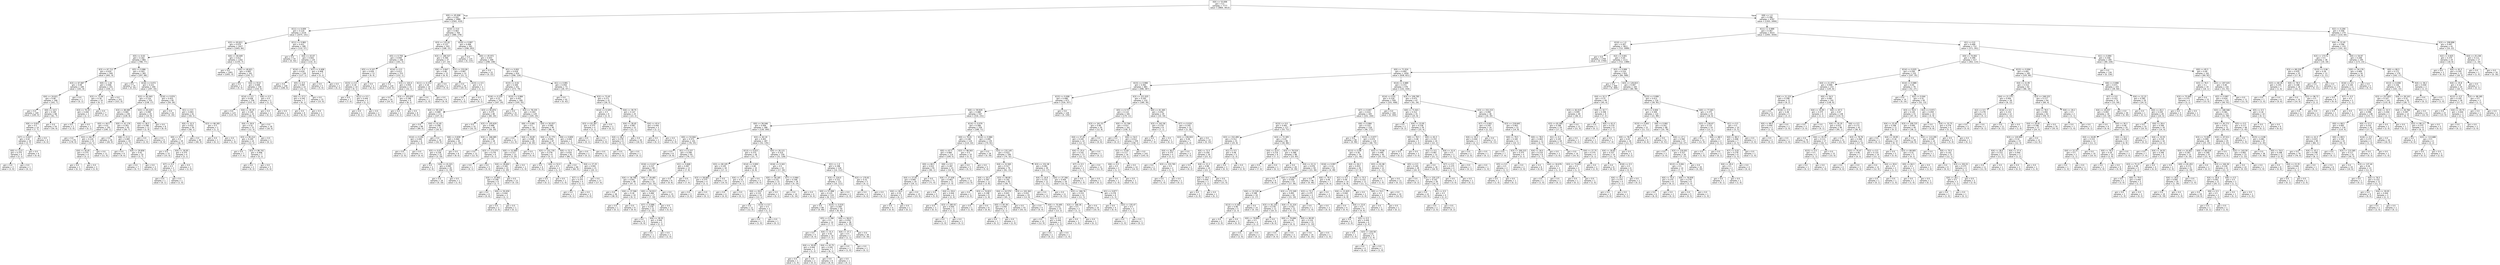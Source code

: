 digraph Tree {
node [shape=box, fontname="helvetica"] ;
edge [fontname="helvetica"] ;
0 [label="X[0] <= 53.006\ngini = 0.5\nsamples = 7777\nvalue = [3864, 3913]"] ;
1 [label="X[0] <= 45.008\ngini = 0.242\nsamples = 2980\nvalue = [2561, 419]"] ;
0 -> 1 [labeldistance=2.5, labelangle=45, headlabel="True"] ;
2 [label="X[11] <= 0.009\ngini = 0.119\nsamples = 2216\nvalue = [2075, 141]"] ;
1 -> 2 ;
3 [label="X[3] <= 83.811\ngini = 0.079\nsamples = 2027\nvalue = [1943, 84]"] ;
2 -> 3 ;
4 [label="X[5] <= 0.03\ngini = 0.162\nsamples = 865\nvalue = [788, 77]"] ;
3 -> 4 ;
5 [label="X[3] <= 67.712\ngini = 0.035\nsamples = 500\nvalue = [491, 9]"] ;
4 -> 5 ;
6 [label="X[3] <= 67.687\ngini = 0.09\nsamples = 169\nvalue = [161, 8]"] ;
5 -> 6 ;
7 [label="X[4] <= 24.621\ngini = 0.08\nsamples = 168\nvalue = [161, 7]"] ;
6 -> 7 ;
8 [label="gini = 0.0\nsamples = 100\nvalue = [100, 0]"] ;
7 -> 8 ;
9 [label="X[0] <= 14.5\ngini = 0.185\nsamples = 68\nvalue = [61, 7]"] ;
7 -> 9 ;
10 [label="X[6] <= 0.831\ngini = 0.5\nsamples = 14\nvalue = [7, 7]"] ;
9 -> 10 ;
11 [label="X[7] <= 0.027\ngini = 0.42\nsamples = 10\nvalue = [3, 7]"] ;
10 -> 11 ;
12 [label="X[0] <= 12.0\ngini = 0.375\nsamples = 4\nvalue = [3, 1]"] ;
11 -> 12 ;
13 [label="gini = 0.0\nsamples = 3\nvalue = [3, 0]"] ;
12 -> 13 ;
14 [label="gini = 0.0\nsamples = 1\nvalue = [0, 1]"] ;
12 -> 14 ;
15 [label="gini = 0.0\nsamples = 6\nvalue = [0, 6]"] ;
11 -> 15 ;
16 [label="gini = 0.0\nsamples = 4\nvalue = [4, 0]"] ;
10 -> 16 ;
17 [label="gini = 0.0\nsamples = 54\nvalue = [54, 0]"] ;
9 -> 17 ;
18 [label="gini = 0.0\nsamples = 1\nvalue = [0, 1]"] ;
6 -> 18 ;
19 [label="X[0] <= 1.44\ngini = 0.006\nsamples = 331\nvalue = [330, 1]"] ;
5 -> 19 ;
20 [label="X[3] <= 72.04\ngini = 0.18\nsamples = 10\nvalue = [9, 1]"] ;
19 -> 20 ;
21 [label="X[3] <= 70.35\ngini = 0.444\nsamples = 3\nvalue = [2, 1]"] ;
20 -> 21 ;
22 [label="gini = 0.0\nsamples = 2\nvalue = [2, 0]"] ;
21 -> 22 ;
23 [label="gini = 0.0\nsamples = 1\nvalue = [0, 1]"] ;
21 -> 23 ;
24 [label="gini = 0.0\nsamples = 7\nvalue = [7, 0]"] ;
20 -> 24 ;
25 [label="gini = 0.0\nsamples = 321\nvalue = [321, 0]"] ;
19 -> 25 ;
26 [label="X[5] <= 0.986\ngini = 0.303\nsamples = 365\nvalue = [297, 68]"] ;
4 -> 26 ;
27 [label="gini = 0.0\nsamples = 25\nvalue = [0, 25]"] ;
26 -> 27 ;
28 [label="X[16] <= 0.072\ngini = 0.221\nsamples = 340\nvalue = [297, 43]"] ;
26 -> 28 ;
29 [label="X[3] <= 82.943\ngini = 0.124\nsamples = 255\nvalue = [238, 17]"] ;
28 -> 29 ;
30 [label="X[3] <= 80.085\ngini = 0.065\nsamples = 236\nvalue = [228, 8]"] ;
29 -> 30 ;
31 [label="X[0] <= 44.5\ngini = 0.01\nsamples = 191\nvalue = [190, 1]"] ;
30 -> 31 ;
32 [label="gini = 0.0\nsamples = 176\nvalue = [176, 0]"] ;
31 -> 32 ;
33 [label="X[3] <= 64.75\ngini = 0.124\nsamples = 15\nvalue = [14, 1]"] ;
31 -> 33 ;
34 [label="X[4] <= 30.45\ngini = 0.375\nsamples = 4\nvalue = [3, 1]"] ;
33 -> 34 ;
35 [label="gini = 0.0\nsamples = 1\nvalue = [0, 1]"] ;
34 -> 35 ;
36 [label="gini = 0.0\nsamples = 3\nvalue = [3, 0]"] ;
34 -> 36 ;
37 [label="gini = 0.0\nsamples = 11\nvalue = [11, 0]"] ;
33 -> 37 ;
38 [label="X[0] <= 41.176\ngini = 0.263\nsamples = 45\nvalue = [38, 7]"] ;
30 -> 38 ;
39 [label="gini = 0.0\nsamples = 26\nvalue = [26, 0]"] ;
38 -> 39 ;
40 [label="X[6] <= 0.11\ngini = 0.465\nsamples = 19\nvalue = [12, 7]"] ;
38 -> 40 ;
41 [label="gini = 0.0\nsamples = 9\nvalue = [9, 0]"] ;
40 -> 41 ;
42 [label="X[4] <= 29.858\ngini = 0.42\nsamples = 10\nvalue = [3, 7]"] ;
40 -> 42 ;
43 [label="gini = 0.0\nsamples = 7\nvalue = [0, 7]"] ;
42 -> 43 ;
44 [label="gini = 0.0\nsamples = 3\nvalue = [3, 0]"] ;
42 -> 44 ;
45 [label="X[3] <= 83.425\ngini = 0.499\nsamples = 19\nvalue = [10, 9]"] ;
29 -> 45 ;
46 [label="X[0] <= 36.5\ngini = 0.298\nsamples = 11\nvalue = [2, 9]"] ;
45 -> 46 ;
47 [label="gini = 0.0\nsamples = 2\nvalue = [2, 0]"] ;
46 -> 47 ;
48 [label="gini = 0.0\nsamples = 9\nvalue = [0, 9]"] ;
46 -> 48 ;
49 [label="gini = 0.0\nsamples = 8\nvalue = [8, 0]"] ;
45 -> 49 ;
50 [label="X[16] <= 0.974\ngini = 0.425\nsamples = 85\nvalue = [59, 26]"] ;
28 -> 50 ;
51 [label="gini = 0.0\nsamples = 24\nvalue = [0, 24]"] ;
50 -> 51 ;
52 [label="X[1] <= 0.5\ngini = 0.063\nsamples = 61\nvalue = [59, 2]"] ;
50 -> 52 ;
53 [label="X[0] <= 32.5\ngini = 0.033\nsamples = 59\nvalue = [58, 1]"] ;
52 -> 53 ;
54 [label="X[0] <= 31.5\ngini = 0.1\nsamples = 19\nvalue = [18, 1]"] ;
53 -> 54 ;
55 [label="gini = 0.0\nsamples = 15\nvalue = [15, 0]"] ;
54 -> 55 ;
56 [label="X[4] <= 30.95\ngini = 0.375\nsamples = 4\nvalue = [3, 1]"] ;
54 -> 56 ;
57 [label="X[7] <= 0.5\ngini = 0.5\nsamples = 2\nvalue = [1, 1]"] ;
56 -> 57 ;
58 [label="gini = 0.0\nsamples = 1\nvalue = [0, 1]"] ;
57 -> 58 ;
59 [label="gini = 0.0\nsamples = 1\nvalue = [1, 0]"] ;
57 -> 59 ;
60 [label="gini = 0.0\nsamples = 2\nvalue = [2, 0]"] ;
56 -> 60 ;
61 [label="gini = 0.0\nsamples = 40\nvalue = [40, 0]"] ;
53 -> 61 ;
62 [label="X[3] <= 66.265\ngini = 0.5\nsamples = 2\nvalue = [1, 1]"] ;
52 -> 62 ;
63 [label="gini = 0.0\nsamples = 1\nvalue = [0, 1]"] ;
62 -> 63 ;
64 [label="gini = 0.0\nsamples = 1\nvalue = [1, 0]"] ;
62 -> 64 ;
65 [label="X[0] <= 40.049\ngini = 0.012\nsamples = 1162\nvalue = [1155, 7]"] ;
3 -> 65 ;
66 [label="gini = 0.0\nsamples = 1001\nvalue = [1001, 0]"] ;
65 -> 66 ;
67 [label="X[0] <= 40.821\ngini = 0.083\nsamples = 161\nvalue = [154, 7]"] ;
65 -> 67 ;
68 [label="gini = 0.0\nsamples = 3\nvalue = [0, 3]"] ;
67 -> 68 ;
69 [label="X[4] <= 55.8\ngini = 0.049\nsamples = 158\nvalue = [154, 4]"] ;
67 -> 69 ;
70 [label="X[14] <= 0.5\ngini = 0.038\nsamples = 156\nvalue = [153, 3]"] ;
69 -> 70 ;
71 [label="gini = 0.0\nsamples = 123\nvalue = [123, 0]"] ;
70 -> 71 ;
72 [label="X[4] <= 30.35\ngini = 0.165\nsamples = 33\nvalue = [30, 3]"] ;
70 -> 72 ;
73 [label="X[4] <= 29.9\ngini = 0.32\nsamples = 15\nvalue = [12, 3]"] ;
72 -> 73 ;
74 [label="X[3] <= 95.214\ngini = 0.245\nsamples = 14\nvalue = [12, 2]"] ;
73 -> 74 ;
75 [label="gini = 0.0\nsamples = 7\nvalue = [7, 0]"] ;
74 -> 75 ;
76 [label="X[3] <= 96.742\ngini = 0.408\nsamples = 7\nvalue = [5, 2]"] ;
74 -> 76 ;
77 [label="gini = 0.0\nsamples = 2\nvalue = [0, 2]"] ;
76 -> 77 ;
78 [label="gini = 0.0\nsamples = 5\nvalue = [5, 0]"] ;
76 -> 78 ;
79 [label="gini = 0.0\nsamples = 1\nvalue = [0, 1]"] ;
73 -> 79 ;
80 [label="gini = 0.0\nsamples = 18\nvalue = [18, 0]"] ;
72 -> 80 ;
81 [label="X[6] <= 0.5\ngini = 0.5\nsamples = 2\nvalue = [1, 1]"] ;
69 -> 81 ;
82 [label="gini = 0.0\nsamples = 1\nvalue = [0, 1]"] ;
81 -> 82 ;
83 [label="gini = 0.0\nsamples = 1\nvalue = [1, 0]"] ;
81 -> 83 ;
84 [label="X[11] <= 0.983\ngini = 0.421\nsamples = 189\nvalue = [132, 57]"] ;
2 -> 84 ;
85 [label="gini = 0.0\nsamples = 54\nvalue = [0, 54]"] ;
84 -> 85 ;
86 [label="X[4] <= 43.07\ngini = 0.043\nsamples = 135\nvalue = [132, 3]"] ;
84 -> 86 ;
87 [label="X[14] <= 0.5\ngini = 0.016\nsamples = 128\nvalue = [127, 1]"] ;
86 -> 87 ;
88 [label="gini = 0.0\nsamples = 106\nvalue = [106, 0]"] ;
87 -> 88 ;
89 [label="X[5] <= 0.5\ngini = 0.087\nsamples = 22\nvalue = [21, 1]"] ;
87 -> 89 ;
90 [label="X[0] <= 37.5\ngini = 0.245\nsamples = 7\nvalue = [6, 1]"] ;
89 -> 90 ;
91 [label="gini = 0.0\nsamples = 6\nvalue = [6, 0]"] ;
90 -> 91 ;
92 [label="gini = 0.0\nsamples = 1\nvalue = [0, 1]"] ;
90 -> 92 ;
93 [label="gini = 0.0\nsamples = 15\nvalue = [15, 0]"] ;
89 -> 93 ;
94 [label="X[7] <= 0.408\ngini = 0.408\nsamples = 7\nvalue = [5, 2]"] ;
86 -> 94 ;
95 [label="gini = 0.0\nsamples = 5\nvalue = [5, 0]"] ;
94 -> 95 ;
96 [label="gini = 0.0\nsamples = 2\nvalue = [0, 2]"] ;
94 -> 96 ;
97 [label="X[10] <= 0.0\ngini = 0.463\nsamples = 764\nvalue = [486, 278]"] ;
1 -> 97 ;
98 [label="X[3] <= 131.02\ngini = 0.137\nsamples = 203\nvalue = [188, 15]"] ;
97 -> 98 ;
99 [label="X[5] <= 0.759\ngini = 0.058\nsamples = 166\nvalue = [161, 5]"] ;
98 -> 99 ;
100 [label="X[5] <= 0.107\ngini = 0.426\nsamples = 13\nvalue = [9, 4]"] ;
99 -> 100 ;
101 [label="X[15] <= 0.5\ngini = 0.18\nsamples = 10\nvalue = [9, 1]"] ;
100 -> 101 ;
102 [label="gini = 0.0\nsamples = 7\nvalue = [7, 0]"] ;
101 -> 102 ;
103 [label="X[11] <= 0.5\ngini = 0.444\nsamples = 3\nvalue = [2, 1]"] ;
101 -> 103 ;
104 [label="gini = 0.0\nsamples = 1\nvalue = [0, 1]"] ;
103 -> 104 ;
105 [label="gini = 0.0\nsamples = 2\nvalue = [2, 0]"] ;
103 -> 105 ;
106 [label="gini = 0.0\nsamples = 3\nvalue = [0, 3]"] ;
100 -> 106 ;
107 [label="X[14] <= 0.5\ngini = 0.013\nsamples = 153\nvalue = [152, 1]"] ;
99 -> 107 ;
108 [label="gini = 0.0\nsamples = 120\nvalue = [120, 0]"] ;
107 -> 108 ;
109 [label="X[3] <= 103.4\ngini = 0.059\nsamples = 33\nvalue = [32, 1]"] ;
107 -> 109 ;
110 [label="gini = 0.0\nsamples = 24\nvalue = [24, 0]"] ;
109 -> 110 ;
111 [label="X[3] <= 105.635\ngini = 0.198\nsamples = 9\nvalue = [8, 1]"] ;
109 -> 111 ;
112 [label="gini = 0.0\nsamples = 1\nvalue = [0, 1]"] ;
111 -> 112 ;
113 [label="gini = 0.0\nsamples = 8\nvalue = [8, 0]"] ;
111 -> 113 ;
114 [label="X[3] <= 180.327\ngini = 0.394\nsamples = 37\nvalue = [27, 10]"] ;
98 -> 114 ;
115 [label="X[6] <= 0.847\ngini = 0.48\nsamples = 15\nvalue = [6, 9]"] ;
114 -> 115 ;
116 [label="X[11] <= 0.153\ngini = 0.18\nsamples = 10\nvalue = [1, 9]"] ;
115 -> 116 ;
117 [label="gini = 0.0\nsamples = 1\nvalue = [1, 0]"] ;
116 -> 117 ;
118 [label="gini = 0.0\nsamples = 9\nvalue = [0, 9]"] ;
116 -> 118 ;
119 [label="gini = 0.0\nsamples = 5\nvalue = [5, 0]"] ;
115 -> 119 ;
120 [label="X[3] <= 233.09\ngini = 0.087\nsamples = 22\nvalue = [21, 1]"] ;
114 -> 120 ;
121 [label="gini = 0.0\nsamples = 20\nvalue = [20, 0]"] ;
120 -> 121 ;
122 [label="X[15] <= 0.5\ngini = 0.5\nsamples = 2\nvalue = [1, 1]"] ;
120 -> 122 ;
123 [label="gini = 0.0\nsamples = 1\nvalue = [1, 0]"] ;
122 -> 123 ;
124 [label="gini = 0.0\nsamples = 1\nvalue = [0, 1]"] ;
122 -> 124 ;
125 [label="X[10] <= 0.997\ngini = 0.498\nsamples = 561\nvalue = [298, 263]"] ;
97 -> 125 ;
126 [label="gini = 0.0\nsamples = 115\nvalue = [0, 115]"] ;
125 -> 126 ;
127 [label="X[0] <= 45.972\ngini = 0.443\nsamples = 446\nvalue = [298, 148]"] ;
125 -> 127 ;
128 [label="gini = 0.0\nsamples = 22\nvalue = [0, 22]"] ;
127 -> 128 ;
129 [label="X[1] <= 0.002\ngini = 0.418\nsamples = 424\nvalue = [298, 126]"] ;
127 -> 129 ;
130 [label="X[15] <= 0.02\ngini = 0.349\nsamples = 351\nvalue = [272, 79]"] ;
129 -> 130 ;
131 [label="X[16] <= 0.335\ngini = 0.22\nsamples = 191\nvalue = [167, 24]"] ;
130 -> 131 ;
132 [label="X[4] <= 39.129\ngini = 0.069\nsamples = 111\nvalue = [107, 4]"] ;
131 -> 132 ;
133 [label="gini = 0.0\nsamples = 89\nvalue = [89, 0]"] ;
132 -> 133 ;
134 [label="X[4] <= 41.65\ngini = 0.298\nsamples = 22\nvalue = [18, 4]"] ;
132 -> 134 ;
135 [label="X[14] <= 0.291\ngini = 0.444\nsamples = 6\nvalue = [2, 4]"] ;
134 -> 135 ;
136 [label="gini = 0.0\nsamples = 2\nvalue = [2, 0]"] ;
135 -> 136 ;
137 [label="gini = 0.0\nsamples = 4\nvalue = [0, 4]"] ;
135 -> 137 ;
138 [label="gini = 0.0\nsamples = 16\nvalue = [16, 0]"] ;
134 -> 138 ;
139 [label="X[3] <= 95.874\ngini = 0.375\nsamples = 80\nvalue = [60, 20]"] ;
131 -> 139 ;
140 [label="gini = 0.0\nsamples = 32\nvalue = [32, 0]"] ;
139 -> 140 ;
141 [label="X[3] <= 105.629\ngini = 0.486\nsamples = 48\nvalue = [28, 20]"] ;
139 -> 141 ;
142 [label="X[6] <= 0.839\ngini = 0.464\nsamples = 30\nvalue = [11, 19]"] ;
141 -> 142 ;
143 [label="X[5] <= 0.017\ngini = 0.236\nsamples = 22\nvalue = [3, 19]"] ;
142 -> 143 ;
144 [label="gini = 0.0\nsamples = 2\nvalue = [2, 0]"] ;
143 -> 144 ;
145 [label="X[4] <= 41.021\ngini = 0.095\nsamples = 20\nvalue = [1, 19]"] ;
143 -> 145 ;
146 [label="gini = 0.0\nsamples = 19\nvalue = [0, 19]"] ;
145 -> 146 ;
147 [label="gini = 0.0\nsamples = 1\nvalue = [1, 0]"] ;
145 -> 147 ;
148 [label="gini = 0.0\nsamples = 8\nvalue = [8, 0]"] ;
142 -> 148 ;
149 [label="X[3] <= 166.085\ngini = 0.105\nsamples = 18\nvalue = [17, 1]"] ;
141 -> 149 ;
150 [label="gini = 0.0\nsamples = 12\nvalue = [12, 0]"] ;
149 -> 150 ;
151 [label="X[3] <= 173.575\ngini = 0.278\nsamples = 6\nvalue = [5, 1]"] ;
149 -> 151 ;
152 [label="gini = 0.0\nsamples = 1\nvalue = [0, 1]"] ;
151 -> 152 ;
153 [label="gini = 0.0\nsamples = 5\nvalue = [5, 0]"] ;
151 -> 153 ;
154 [label="X[15] <= 0.984\ngini = 0.451\nsamples = 160\nvalue = [105, 55]"] ;
130 -> 154 ;
155 [label="gini = 0.0\nsamples = 31\nvalue = [0, 31]"] ;
154 -> 155 ;
156 [label="X[3] <= 78.235\ngini = 0.303\nsamples = 129\nvalue = [105, 24]"] ;
154 -> 156 ;
157 [label="X[6] <= 0.081\ngini = 0.5\nsamples = 39\nvalue = [19, 20]"] ;
156 -> 157 ;
158 [label="gini = 0.0\nsamples = 11\nvalue = [11, 0]"] ;
157 -> 158 ;
159 [label="X[4] <= 30.85\ngini = 0.408\nsamples = 28\nvalue = [8, 20]"] ;
157 -> 159 ;
160 [label="X[0] <= 52.994\ngini = 0.227\nsamples = 23\nvalue = [3, 20]"] ;
159 -> 160 ;
161 [label="X[4] <= 28.602\ngini = 0.165\nsamples = 22\nvalue = [2, 20]"] ;
160 -> 161 ;
162 [label="X[4] <= 25.845\ngini = 0.346\nsamples = 9\nvalue = [2, 7]"] ;
161 -> 162 ;
163 [label="gini = 0.0\nsamples = 6\nvalue = [0, 6]"] ;
162 -> 163 ;
164 [label="X[0] <= 50.459\ngini = 0.444\nsamples = 3\nvalue = [2, 1]"] ;
162 -> 164 ;
165 [label="gini = 0.0\nsamples = 2\nvalue = [2, 0]"] ;
164 -> 165 ;
166 [label="gini = 0.0\nsamples = 1\nvalue = [0, 1]"] ;
164 -> 166 ;
167 [label="gini = 0.0\nsamples = 13\nvalue = [0, 13]"] ;
161 -> 167 ;
168 [label="gini = 0.0\nsamples = 1\nvalue = [1, 0]"] ;
160 -> 168 ;
169 [label="gini = 0.0\nsamples = 5\nvalue = [5, 0]"] ;
159 -> 169 ;
170 [label="X[4] <= 50.057\ngini = 0.085\nsamples = 90\nvalue = [86, 4]"] ;
156 -> 170 ;
171 [label="X[4] <= 21.775\ngini = 0.045\nsamples = 87\nvalue = [85, 2]"] ;
170 -> 171 ;
172 [label="X[3] <= 151.735\ngini = 0.278\nsamples = 6\nvalue = [5, 1]"] ;
171 -> 172 ;
173 [label="gini = 0.0\nsamples = 4\nvalue = [4, 0]"] ;
172 -> 173 ;
174 [label="X[0] <= 52.0\ngini = 0.5\nsamples = 2\nvalue = [1, 1]"] ;
172 -> 174 ;
175 [label="gini = 0.0\nsamples = 1\nvalue = [0, 1]"] ;
174 -> 175 ;
176 [label="gini = 0.0\nsamples = 1\nvalue = [1, 0]"] ;
174 -> 176 ;
177 [label="X[0] <= 51.5\ngini = 0.024\nsamples = 81\nvalue = [80, 1]"] ;
171 -> 177 ;
178 [label="gini = 0.0\nsamples = 60\nvalue = [60, 0]"] ;
177 -> 178 ;
179 [label="X[4] <= 27.25\ngini = 0.091\nsamples = 21\nvalue = [20, 1]"] ;
177 -> 179 ;
180 [label="X[7] <= 0.5\ngini = 0.375\nsamples = 4\nvalue = [3, 1]"] ;
179 -> 180 ;
181 [label="gini = 0.0\nsamples = 1\nvalue = [0, 1]"] ;
180 -> 181 ;
182 [label="gini = 0.0\nsamples = 3\nvalue = [3, 0]"] ;
180 -> 182 ;
183 [label="gini = 0.0\nsamples = 17\nvalue = [17, 0]"] ;
179 -> 183 ;
184 [label="X[6] <= 0.609\ngini = 0.444\nsamples = 3\nvalue = [1, 2]"] ;
170 -> 184 ;
185 [label="gini = 0.0\nsamples = 2\nvalue = [0, 2]"] ;
184 -> 185 ;
186 [label="gini = 0.0\nsamples = 1\nvalue = [1, 0]"] ;
184 -> 186 ;
187 [label="X[1] <= 0.991\ngini = 0.459\nsamples = 73\nvalue = [26, 47]"] ;
129 -> 187 ;
188 [label="gini = 0.0\nsamples = 42\nvalue = [0, 42]"] ;
187 -> 188 ;
189 [label="X[3] <= 73.45\ngini = 0.271\nsamples = 31\nvalue = [26, 5]"] ;
187 -> 189 ;
190 [label="X[14] <= 0.329\ngini = 0.5\nsamples = 6\nvalue = [3, 3]"] ;
189 -> 190 ;
191 [label="X[3] <= 63.367\ngini = 0.375\nsamples = 4\nvalue = [3, 1]"] ;
190 -> 191 ;
192 [label="gini = 0.0\nsamples = 1\nvalue = [0, 1]"] ;
191 -> 192 ;
193 [label="gini = 0.0\nsamples = 3\nvalue = [3, 0]"] ;
191 -> 193 ;
194 [label="gini = 0.0\nsamples = 2\nvalue = [0, 2]"] ;
190 -> 194 ;
195 [label="X[4] <= 39.75\ngini = 0.147\nsamples = 25\nvalue = [23, 2]"] ;
189 -> 195 ;
196 [label="X[4] <= 28.45\ngini = 0.087\nsamples = 22\nvalue = [21, 1]"] ;
195 -> 196 ;
197 [label="X[4] <= 28.2\ngini = 0.278\nsamples = 6\nvalue = [5, 1]"] ;
196 -> 197 ;
198 [label="gini = 0.0\nsamples = 5\nvalue = [5, 0]"] ;
197 -> 198 ;
199 [label="gini = 0.0\nsamples = 1\nvalue = [0, 1]"] ;
197 -> 199 ;
200 [label="gini = 0.0\nsamples = 16\nvalue = [16, 0]"] ;
196 -> 200 ;
201 [label="X[4] <= 43.4\ngini = 0.444\nsamples = 3\nvalue = [2, 1]"] ;
195 -> 201 ;
202 [label="gini = 0.0\nsamples = 1\nvalue = [0, 1]"] ;
201 -> 202 ;
203 [label="gini = 0.0\nsamples = 2\nvalue = [2, 0]"] ;
201 -> 203 ;
204 [label="X[8] <= 1.0\ngini = 0.396\nsamples = 4797\nvalue = [1303, 3494]"] ;
0 -> 204 [labeldistance=2.5, labelangle=-45, headlabel="False"] ;
205 [label="X[11] <= 0.999\ngini = 0.367\nsamples = 4523\nvalue = [1093, 3430]"] ;
204 -> 205 ;
206 [label="X[10] <= 1.0\ngini = 0.307\nsamples = 3811\nvalue = [722, 3089]"] ;
205 -> 206 ;
207 [label="gini = 0.0\nsamples = 1700\nvalue = [0, 1700]"] ;
206 -> 207 ;
208 [label="X[2] <= 0.001\ngini = 0.45\nsamples = 2111\nvalue = [722, 1389]"] ;
206 -> 208 ;
209 [label="X[0] <= 71.024\ngini = 0.492\nsamples = 1459\nvalue = [638, 821]"] ;
208 -> 209 ;
210 [label="X[15] <= 0.998\ngini = 0.492\nsamples = 883\nvalue = [496, 387]"] ;
209 -> 210 ;
211 [label="X[15] <= 0.008\ngini = 0.498\nsamples = 673\nvalue = [316, 357]"] ;
210 -> 211 ;
212 [label="X[0] <= 59.929\ngini = 0.488\nsamples = 547\nvalue = [316, 231]"] ;
211 -> 212 ;
213 [label="X[0] <= 56.046\ngini = 0.494\nsamples = 288\nvalue = [128, 160]"] ;
212 -> 213 ;
214 [label="X[0] <= 53.944\ngini = 0.373\nsamples = 101\nvalue = [76, 25]"] ;
213 -> 214 ;
215 [label="gini = 0.0\nsamples = 8\nvalue = [0, 8]"] ;
214 -> 215 ;
216 [label="X[1] <= 0.157\ngini = 0.299\nsamples = 93\nvalue = [76, 17]"] ;
214 -> 216 ;
217 [label="X[16] <= 0.437\ngini = 0.237\nsamples = 80\nvalue = [69, 11]"] ;
216 -> 217 ;
218 [label="X[4] <= 36.766\ngini = 0.041\nsamples = 48\nvalue = [47, 1]"] ;
217 -> 218 ;
219 [label="gini = 0.0\nsamples = 38\nvalue = [38, 0]"] ;
218 -> 219 ;
220 [label="X[4] <= 37.566\ngini = 0.18\nsamples = 10\nvalue = [9, 1]"] ;
218 -> 220 ;
221 [label="gini = 0.0\nsamples = 1\nvalue = [0, 1]"] ;
220 -> 221 ;
222 [label="gini = 0.0\nsamples = 9\nvalue = [9, 0]"] ;
220 -> 222 ;
223 [label="X[4] <= 29.482\ngini = 0.43\nsamples = 32\nvalue = [22, 10]"] ;
217 -> 223 ;
224 [label="X[0] <= 54.913\ngini = 0.484\nsamples = 17\nvalue = [7, 10]"] ;
223 -> 224 ;
225 [label="X[7] <= 0.986\ngini = 0.278\nsamples = 12\nvalue = [2, 10]"] ;
224 -> 225 ;
226 [label="gini = 0.0\nsamples = 9\nvalue = [0, 9]"] ;
225 -> 226 ;
227 [label="X[4] <= 28.35\ngini = 0.444\nsamples = 3\nvalue = [2, 1]"] ;
225 -> 227 ;
228 [label="gini = 0.0\nsamples = 1\nvalue = [0, 1]"] ;
227 -> 228 ;
229 [label="gini = 0.0\nsamples = 2\nvalue = [2, 0]"] ;
227 -> 229 ;
230 [label="gini = 0.0\nsamples = 5\nvalue = [5, 0]"] ;
224 -> 230 ;
231 [label="gini = 0.0\nsamples = 15\nvalue = [15, 0]"] ;
223 -> 231 ;
232 [label="X[1] <= 0.848\ngini = 0.497\nsamples = 13\nvalue = [7, 6]"] ;
216 -> 232 ;
233 [label="gini = 0.0\nsamples = 6\nvalue = [0, 6]"] ;
232 -> 233 ;
234 [label="gini = 0.0\nsamples = 7\nvalue = [7, 0]"] ;
232 -> 234 ;
235 [label="X[3] <= 82.19\ngini = 0.401\nsamples = 187\nvalue = [52, 135]"] ;
213 -> 235 ;
236 [label="X[13] <= 0.015\ngini = 0.375\nsamples = 28\nvalue = [21, 7]"] ;
235 -> 236 ;
237 [label="X[3] <= 60.105\ngini = 0.105\nsamples = 18\nvalue = [17, 1]"] ;
236 -> 237 ;
238 [label="X[3] <= 58.665\ngini = 0.375\nsamples = 4\nvalue = [3, 1]"] ;
237 -> 238 ;
239 [label="gini = 0.0\nsamples = 3\nvalue = [3, 0]"] ;
238 -> 239 ;
240 [label="gini = 0.0\nsamples = 1\nvalue = [0, 1]"] ;
238 -> 240 ;
241 [label="gini = 0.0\nsamples = 14\nvalue = [14, 0]"] ;
237 -> 241 ;
242 [label="X[14] <= 0.009\ngini = 0.48\nsamples = 10\nvalue = [4, 6]"] ;
236 -> 242 ;
243 [label="X[4] <= 27.7\ngini = 0.32\nsamples = 5\nvalue = [4, 1]"] ;
242 -> 243 ;
244 [label="gini = 0.0\nsamples = 4\nvalue = [4, 0]"] ;
243 -> 244 ;
245 [label="gini = 0.0\nsamples = 1\nvalue = [0, 1]"] ;
243 -> 245 ;
246 [label="gini = 0.0\nsamples = 5\nvalue = [0, 5]"] ;
242 -> 246 ;
247 [label="X[4] <= 30.121\ngini = 0.314\nsamples = 159\nvalue = [31, 128]"] ;
235 -> 247 ;
248 [label="X[16] <= 0.343\ngini = 0.5\nsamples = 33\nvalue = [17, 16]"] ;
247 -> 248 ;
249 [label="X[0] <= 59.185\ngini = 0.231\nsamples = 15\nvalue = [13, 2]"] ;
248 -> 249 ;
250 [label="X[4] <= 29.9\ngini = 0.133\nsamples = 14\nvalue = [13, 1]"] ;
249 -> 250 ;
251 [label="gini = 0.0\nsamples = 12\nvalue = [12, 0]"] ;
250 -> 251 ;
252 [label="X[14] <= 0.5\ngini = 0.5\nsamples = 2\nvalue = [1, 1]"] ;
250 -> 252 ;
253 [label="gini = 0.0\nsamples = 1\nvalue = [1, 0]"] ;
252 -> 253 ;
254 [label="gini = 0.0\nsamples = 1\nvalue = [0, 1]"] ;
252 -> 254 ;
255 [label="gini = 0.0\nsamples = 1\nvalue = [0, 1]"] ;
249 -> 255 ;
256 [label="X[7] <= 0.964\ngini = 0.346\nsamples = 18\nvalue = [4, 14]"] ;
248 -> 256 ;
257 [label="gini = 0.0\nsamples = 14\nvalue = [0, 14]"] ;
256 -> 257 ;
258 [label="gini = 0.0\nsamples = 4\nvalue = [4, 0]"] ;
256 -> 258 ;
259 [label="X[1] <= 1.0\ngini = 0.198\nsamples = 126\nvalue = [14, 112]"] ;
247 -> 259 ;
260 [label="X[3] <= 224.0\ngini = 0.152\nsamples = 121\nvalue = [10, 111]"] ;
259 -> 260 ;
261 [label="X[0] <= 57.998\ngini = 0.125\nsamples = 119\nvalue = [8, 111]"] ;
260 -> 261 ;
262 [label="gini = 0.0\nsamples = 69\nvalue = [0, 69]"] ;
261 -> 262 ;
263 [label="X[14] <= 0.019\ngini = 0.269\nsamples = 50\nvalue = [8, 42]"] ;
261 -> 263 ;
264 [label="X[5] <= 0.768\ngini = 0.5\nsamples = 14\nvalue = [7, 7]"] ;
263 -> 264 ;
265 [label="gini = 0.0\nsamples = 4\nvalue = [0, 4]"] ;
264 -> 265 ;
266 [label="X[4] <= 31.5\ngini = 0.42\nsamples = 10\nvalue = [7, 3]"] ;
264 -> 266 ;
267 [label="X[4] <= 30.65\ngini = 0.444\nsamples = 3\nvalue = [1, 2]"] ;
266 -> 267 ;
268 [label="gini = 0.0\nsamples = 1\nvalue = [1, 0]"] ;
267 -> 268 ;
269 [label="gini = 0.0\nsamples = 2\nvalue = [0, 2]"] ;
267 -> 269 ;
270 [label="X[4] <= 43.75\ngini = 0.245\nsamples = 7\nvalue = [6, 1]"] ;
266 -> 270 ;
271 [label="gini = 0.0\nsamples = 6\nvalue = [6, 0]"] ;
270 -> 271 ;
272 [label="gini = 0.0\nsamples = 1\nvalue = [0, 1]"] ;
270 -> 272 ;
273 [label="X[0] <= 58.01\ngini = 0.054\nsamples = 36\nvalue = [1, 35]"] ;
263 -> 273 ;
274 [label="X[4] <= 37.2\ngini = 0.5\nsamples = 2\nvalue = [1, 1]"] ;
273 -> 274 ;
275 [label="gini = 0.0\nsamples = 1\nvalue = [1, 0]"] ;
274 -> 275 ;
276 [label="gini = 0.0\nsamples = 1\nvalue = [0, 1]"] ;
274 -> 276 ;
277 [label="gini = 0.0\nsamples = 34\nvalue = [0, 34]"] ;
273 -> 277 ;
278 [label="gini = 0.0\nsamples = 2\nvalue = [2, 0]"] ;
260 -> 278 ;
279 [label="X[3] <= 170.81\ngini = 0.32\nsamples = 5\nvalue = [4, 1]"] ;
259 -> 279 ;
280 [label="gini = 0.0\nsamples = 4\nvalue = [4, 0]"] ;
279 -> 280 ;
281 [label="gini = 0.0\nsamples = 1\nvalue = [0, 1]"] ;
279 -> 281 ;
282 [label="X[14] <= 0.079\ngini = 0.398\nsamples = 259\nvalue = [188, 71]"] ;
212 -> 282 ;
283 [label="X[0] <= 70.01\ngini = 0.148\nsamples = 124\nvalue = [114, 10]"] ;
282 -> 283 ;
284 [label="X[0] <= 67.5\ngini = 0.084\nsamples = 114\nvalue = [109, 5]"] ;
283 -> 284 ;
285 [label="X[0] <= 60.5\ngini = 0.022\nsamples = 91\nvalue = [90, 1]"] ;
284 -> 285 ;
286 [label="X[4] <= 27.05\ngini = 0.095\nsamples = 20\nvalue = [19, 1]"] ;
285 -> 286 ;
287 [label="X[4] <= 26.0\ngini = 0.32\nsamples = 5\nvalue = [4, 1]"] ;
286 -> 287 ;
288 [label="gini = 0.0\nsamples = 4\nvalue = [4, 0]"] ;
287 -> 288 ;
289 [label="gini = 0.0\nsamples = 1\nvalue = [0, 1]"] ;
287 -> 289 ;
290 [label="gini = 0.0\nsamples = 15\nvalue = [15, 0]"] ;
286 -> 290 ;
291 [label="gini = 0.0\nsamples = 71\nvalue = [71, 0]"] ;
285 -> 291 ;
292 [label="X[6] <= 0.5\ngini = 0.287\nsamples = 23\nvalue = [19, 4]"] ;
284 -> 292 ;
293 [label="X[4] <= 27.436\ngini = 0.463\nsamples = 11\nvalue = [7, 4]"] ;
292 -> 293 ;
294 [label="gini = 0.0\nsamples = 5\nvalue = [5, 0]"] ;
293 -> 294 ;
295 [label="X[4] <= 29.6\ngini = 0.444\nsamples = 6\nvalue = [2, 4]"] ;
293 -> 295 ;
296 [label="gini = 0.0\nsamples = 3\nvalue = [0, 3]"] ;
295 -> 296 ;
297 [label="X[3] <= 180.43\ngini = 0.444\nsamples = 3\nvalue = [2, 1]"] ;
295 -> 297 ;
298 [label="gini = 0.0\nsamples = 2\nvalue = [2, 0]"] ;
297 -> 298 ;
299 [label="gini = 0.0\nsamples = 1\nvalue = [0, 1]"] ;
297 -> 299 ;
300 [label="gini = 0.0\nsamples = 12\nvalue = [12, 0]"] ;
292 -> 300 ;
301 [label="X[3] <= 98.563\ngini = 0.5\nsamples = 10\nvalue = [5, 5]"] ;
283 -> 301 ;
302 [label="gini = 0.0\nsamples = 5\nvalue = [0, 5]"] ;
301 -> 302 ;
303 [label="gini = 0.0\nsamples = 5\nvalue = [5, 0]"] ;
301 -> 303 ;
304 [label="X[14] <= 0.984\ngini = 0.495\nsamples = 135\nvalue = [74, 61]"] ;
282 -> 304 ;
305 [label="gini = 0.0\nsamples = 29\nvalue = [0, 29]"] ;
304 -> 305 ;
306 [label="X[3] <= 132.145\ngini = 0.422\nsamples = 106\nvalue = [74, 32]"] ;
304 -> 306 ;
307 [label="X[4] <= 22.565\ngini = 0.317\nsamples = 76\nvalue = [61, 15]"] ;
306 -> 307 ;
308 [label="X[4] <= 20.5\ngini = 0.397\nsamples = 11\nvalue = [3, 8]"] ;
307 -> 308 ;
309 [label="gini = 0.0\nsamples = 2\nvalue = [2, 0]"] ;
308 -> 309 ;
310 [label="X[3] <= 74.823\ngini = 0.198\nsamples = 9\nvalue = [1, 8]"] ;
308 -> 310 ;
311 [label="gini = 0.0\nsamples = 1\nvalue = [1, 0]"] ;
310 -> 311 ;
312 [label="gini = 0.0\nsamples = 8\nvalue = [0, 8]"] ;
310 -> 312 ;
313 [label="X[3] <= 99.95\ngini = 0.192\nsamples = 65\nvalue = [58, 7]"] ;
307 -> 313 ;
314 [label="X[4] <= 24.579\ngini = 0.043\nsamples = 46\nvalue = [45, 1]"] ;
313 -> 314 ;
315 [label="X[0] <= 65.39\ngini = 0.444\nsamples = 3\nvalue = [2, 1]"] ;
314 -> 315 ;
316 [label="gini = 0.0\nsamples = 1\nvalue = [0, 1]"] ;
315 -> 316 ;
317 [label="gini = 0.0\nsamples = 2\nvalue = [2, 0]"] ;
315 -> 317 ;
318 [label="gini = 0.0\nsamples = 43\nvalue = [43, 0]"] ;
314 -> 318 ;
319 [label="X[3] <= 102.363\ngini = 0.432\nsamples = 19\nvalue = [13, 6]"] ;
313 -> 319 ;
320 [label="gini = 0.0\nsamples = 4\nvalue = [0, 4]"] ;
319 -> 320 ;
321 [label="X[0] <= 70.495\ngini = 0.231\nsamples = 15\nvalue = [13, 2]"] ;
319 -> 321 ;
322 [label="gini = 0.0\nsamples = 12\nvalue = [12, 0]"] ;
321 -> 322 ;
323 [label="X[1] <= 0.5\ngini = 0.444\nsamples = 3\nvalue = [1, 2]"] ;
321 -> 323 ;
324 [label="gini = 0.0\nsamples = 2\nvalue = [0, 2]"] ;
323 -> 324 ;
325 [label="gini = 0.0\nsamples = 1\nvalue = [1, 0]"] ;
323 -> 325 ;
326 [label="X[3] <= 152.38\ngini = 0.491\nsamples = 30\nvalue = [13, 17]"] ;
306 -> 326 ;
327 [label="X[4] <= 24.9\ngini = 0.153\nsamples = 12\nvalue = [1, 11]"] ;
326 -> 327 ;
328 [label="gini = 0.0\nsamples = 1\nvalue = [1, 0]"] ;
327 -> 328 ;
329 [label="gini = 0.0\nsamples = 11\nvalue = [0, 11]"] ;
327 -> 329 ;
330 [label="X[4] <= 37.266\ngini = 0.444\nsamples = 18\nvalue = [12, 6]"] ;
326 -> 330 ;
331 [label="X[3] <= 184.76\ngini = 0.153\nsamples = 12\nvalue = [11, 1]"] ;
330 -> 331 ;
332 [label="X[3] <= 166.36\ngini = 0.5\nsamples = 2\nvalue = [1, 1]"] ;
331 -> 332 ;
333 [label="gini = 0.0\nsamples = 1\nvalue = [1, 0]"] ;
332 -> 333 ;
334 [label="gini = 0.0\nsamples = 1\nvalue = [0, 1]"] ;
332 -> 334 ;
335 [label="gini = 0.0\nsamples = 10\nvalue = [10, 0]"] ;
331 -> 335 ;
336 [label="X[1] <= 0.877\ngini = 0.278\nsamples = 6\nvalue = [1, 5]"] ;
330 -> 336 ;
337 [label="gini = 0.0\nsamples = 4\nvalue = [0, 4]"] ;
336 -> 337 ;
338 [label="X[3] <= 235.47\ngini = 0.5\nsamples = 2\nvalue = [1, 1]"] ;
336 -> 338 ;
339 [label="gini = 0.0\nsamples = 1\nvalue = [1, 0]"] ;
338 -> 339 ;
340 [label="gini = 0.0\nsamples = 1\nvalue = [0, 1]"] ;
338 -> 340 ;
341 [label="gini = 0.0\nsamples = 126\nvalue = [0, 126]"] ;
211 -> 341 ;
342 [label="X[3] <= 221.025\ngini = 0.245\nsamples = 210\nvalue = [180, 30]"] ;
210 -> 342 ;
343 [label="X[5] <= 0.727\ngini = 0.114\nsamples = 181\nvalue = [170, 11]"] ;
342 -> 343 ;
344 [label="X[3] <= 161.53\ngini = 0.48\nsamples = 20\nvalue = [12, 8]"] ;
343 -> 344 ;
345 [label="X[4] <= 37.45\ngini = 0.245\nsamples = 14\nvalue = [12, 2]"] ;
344 -> 345 ;
346 [label="X[4] <= 25.4\ngini = 0.142\nsamples = 13\nvalue = [12, 1]"] ;
345 -> 346 ;
347 [label="X[7] <= 0.5\ngini = 0.5\nsamples = 2\nvalue = [1, 1]"] ;
346 -> 347 ;
348 [label="gini = 0.0\nsamples = 1\nvalue = [1, 0]"] ;
347 -> 348 ;
349 [label="gini = 0.0\nsamples = 1\nvalue = [0, 1]"] ;
347 -> 349 ;
350 [label="gini = 0.0\nsamples = 11\nvalue = [11, 0]"] ;
346 -> 350 ;
351 [label="gini = 0.0\nsamples = 1\nvalue = [0, 1]"] ;
345 -> 351 ;
352 [label="gini = 0.0\nsamples = 6\nvalue = [0, 6]"] ;
344 -> 352 ;
353 [label="X[0] <= 53.799\ngini = 0.037\nsamples = 161\nvalue = [158, 3]"] ;
343 -> 353 ;
354 [label="gini = 0.0\nsamples = 2\nvalue = [0, 2]"] ;
353 -> 354 ;
355 [label="X[0] <= 54.5\ngini = 0.012\nsamples = 159\nvalue = [158, 1]"] ;
353 -> 355 ;
356 [label="X[3] <= 72.64\ngini = 0.117\nsamples = 16\nvalue = [15, 1]"] ;
355 -> 356 ;
357 [label="X[6] <= 0.5\ngini = 0.5\nsamples = 2\nvalue = [1, 1]"] ;
356 -> 357 ;
358 [label="gini = 0.0\nsamples = 1\nvalue = [1, 0]"] ;
357 -> 358 ;
359 [label="gini = 0.0\nsamples = 1\nvalue = [0, 1]"] ;
357 -> 359 ;
360 [label="gini = 0.0\nsamples = 14\nvalue = [14, 0]"] ;
356 -> 360 ;
361 [label="gini = 0.0\nsamples = 143\nvalue = [143, 0]"] ;
355 -> 361 ;
362 [label="X[0] <= 61.365\ngini = 0.452\nsamples = 29\nvalue = [10, 19]"] ;
342 -> 362 ;
363 [label="X[3] <= 242.58\ngini = 0.219\nsamples = 8\nvalue = [7, 1]"] ;
362 -> 363 ;
364 [label="gini = 0.0\nsamples = 7\nvalue = [7, 0]"] ;
363 -> 364 ;
365 [label="gini = 0.0\nsamples = 1\nvalue = [0, 1]"] ;
363 -> 365 ;
366 [label="X[7] <= 0.019\ngini = 0.245\nsamples = 21\nvalue = [3, 18]"] ;
362 -> 366 ;
367 [label="X[3] <= 236.933\ngini = 0.49\nsamples = 7\nvalue = [3, 4]"] ;
366 -> 367 ;
368 [label="X[4] <= 36.4\ngini = 0.375\nsamples = 4\nvalue = [3, 1]"] ;
367 -> 368 ;
369 [label="gini = 0.0\nsamples = 2\nvalue = [2, 0]"] ;
368 -> 369 ;
370 [label="X[3] <= 233.765\ngini = 0.5\nsamples = 2\nvalue = [1, 1]"] ;
368 -> 370 ;
371 [label="gini = 0.0\nsamples = 1\nvalue = [1, 0]"] ;
370 -> 371 ;
372 [label="gini = 0.0\nsamples = 1\nvalue = [0, 1]"] ;
370 -> 372 ;
373 [label="gini = 0.0\nsamples = 3\nvalue = [0, 3]"] ;
367 -> 373 ;
374 [label="gini = 0.0\nsamples = 14\nvalue = [0, 14]"] ;
366 -> 374 ;
375 [label="X[14] <= 0.989\ngini = 0.372\nsamples = 576\nvalue = [142, 434]"] ;
209 -> 375 ;
376 [label="X[14] <= 0.01\ngini = 0.318\nsamples = 509\nvalue = [101, 408]"] ;
375 -> 376 ;
377 [label="X[7] <= 0.007\ngini = 0.414\nsamples = 345\nvalue = [101, 244]"] ;
376 -> 377 ;
378 [label="X[15] <= 0.0\ngini = 0.491\nsamples = 127\nvalue = [55, 72]"] ;
377 -> 378 ;
379 [label="X[3] <= 152.495\ngini = 0.312\nsamples = 31\nvalue = [25, 6]"] ;
378 -> 379 ;
380 [label="X[0] <= 72.5\ngini = 0.204\nsamples = 26\nvalue = [23, 3]"] ;
379 -> 380 ;
381 [label="gini = 0.0\nsamples = 2\nvalue = [0, 2]"] ;
380 -> 381 ;
382 [label="X[4] <= 21.2\ngini = 0.08\nsamples = 24\nvalue = [23, 1]"] ;
380 -> 382 ;
383 [label="X[4] <= 19.5\ngini = 0.444\nsamples = 3\nvalue = [2, 1]"] ;
382 -> 383 ;
384 [label="gini = 0.0\nsamples = 2\nvalue = [2, 0]"] ;
383 -> 384 ;
385 [label="gini = 0.0\nsamples = 1\nvalue = [0, 1]"] ;
383 -> 385 ;
386 [label="gini = 0.0\nsamples = 21\nvalue = [21, 0]"] ;
382 -> 386 ;
387 [label="X[1] <= 0.5\ngini = 0.48\nsamples = 5\nvalue = [2, 3]"] ;
379 -> 387 ;
388 [label="gini = 0.0\nsamples = 3\nvalue = [0, 3]"] ;
387 -> 388 ;
389 [label="gini = 0.0\nsamples = 2\nvalue = [2, 0]"] ;
387 -> 389 ;
390 [label="X[3] <= 72.305\ngini = 0.43\nsamples = 96\nvalue = [30, 66]"] ;
378 -> 390 ;
391 [label="X[4] <= 32.9\ngini = 0.219\nsamples = 8\nvalue = [7, 1]"] ;
390 -> 391 ;
392 [label="gini = 0.0\nsamples = 7\nvalue = [7, 0]"] ;
391 -> 392 ;
393 [label="gini = 0.0\nsamples = 1\nvalue = [0, 1]"] ;
391 -> 393 ;
394 [label="X[3] <= 79.519\ngini = 0.386\nsamples = 88\nvalue = [23, 65]"] ;
390 -> 394 ;
395 [label="gini = 0.0\nsamples = 29\nvalue = [0, 29]"] ;
394 -> 395 ;
396 [label="X[4] <= 22.11\ngini = 0.476\nsamples = 59\nvalue = [23, 36]"] ;
394 -> 396 ;
397 [label="gini = 0.0\nsamples = 6\nvalue = [6, 0]"] ;
396 -> 397 ;
398 [label="X[4] <= 24.852\ngini = 0.436\nsamples = 53\nvalue = [17, 36]"] ;
396 -> 398 ;
399 [label="X[4] <= 22.526\ngini = 0.188\nsamples = 19\nvalue = [2, 17]"] ;
398 -> 399 ;
400 [label="X[13] <= 0.168\ngini = 0.48\nsamples = 5\nvalue = [2, 3]"] ;
399 -> 400 ;
401 [label="gini = 0.0\nsamples = 2\nvalue = [2, 0]"] ;
400 -> 401 ;
402 [label="gini = 0.0\nsamples = 3\nvalue = [0, 3]"] ;
400 -> 402 ;
403 [label="gini = 0.0\nsamples = 14\nvalue = [0, 14]"] ;
399 -> 403 ;
404 [label="X[3] <= 172.349\ngini = 0.493\nsamples = 34\nvalue = [15, 19]"] ;
398 -> 404 ;
405 [label="X[3] <= 81.105\ngini = 0.278\nsamples = 12\nvalue = [10, 2]"] ;
404 -> 405 ;
406 [label="X[0] <= 79.893\ngini = 0.5\nsamples = 4\nvalue = [2, 2]"] ;
405 -> 406 ;
407 [label="gini = 0.0\nsamples = 2\nvalue = [2, 0]"] ;
406 -> 407 ;
408 [label="gini = 0.0\nsamples = 2\nvalue = [0, 2]"] ;
406 -> 408 ;
409 [label="gini = 0.0\nsamples = 8\nvalue = [8, 0]"] ;
405 -> 409 ;
410 [label="X[4] <= 31.324\ngini = 0.351\nsamples = 22\nvalue = [5, 17]"] ;
404 -> 410 ;
411 [label="X[0] <= 79.696\ngini = 0.49\nsamples = 7\nvalue = [4, 3]"] ;
410 -> 411 ;
412 [label="gini = 0.0\nsamples = 4\nvalue = [4, 0]"] ;
411 -> 412 ;
413 [label="gini = 0.0\nsamples = 3\nvalue = [0, 3]"] ;
411 -> 413 ;
414 [label="X[0] <= 80.95\ngini = 0.124\nsamples = 15\nvalue = [1, 14]"] ;
410 -> 414 ;
415 [label="gini = 0.0\nsamples = 14\nvalue = [0, 14]"] ;
414 -> 415 ;
416 [label="gini = 0.0\nsamples = 1\nvalue = [1, 0]"] ;
414 -> 416 ;
417 [label="X[6] <= 0.984\ngini = 0.333\nsamples = 218\nvalue = [46, 172]"] ;
377 -> 417 ;
418 [label="gini = 0.0\nsamples = 99\nvalue = [0, 99]"] ;
417 -> 418 ;
419 [label="X[15] <= 0.977\ngini = 0.474\nsamples = 119\nvalue = [46, 73]"] ;
417 -> 419 ;
420 [label="X[13] <= 0.99\ngini = 0.39\nsamples = 79\nvalue = [21, 58]"] ;
419 -> 420 ;
421 [label="X[16] <= 0.997\ngini = 0.14\nsamples = 53\nvalue = [4, 49]"] ;
420 -> 421 ;
422 [label="gini = 0.0\nsamples = 46\nvalue = [0, 46]"] ;
421 -> 422 ;
423 [label="X[0] <= 79.5\ngini = 0.49\nsamples = 7\nvalue = [4, 3]"] ;
421 -> 423 ;
424 [label="X[3] <= 72.2\ngini = 0.375\nsamples = 4\nvalue = [1, 3]"] ;
423 -> 424 ;
425 [label="gini = 0.0\nsamples = 1\nvalue = [1, 0]"] ;
424 -> 425 ;
426 [label="gini = 0.0\nsamples = 3\nvalue = [0, 3]"] ;
424 -> 426 ;
427 [label="gini = 0.0\nsamples = 3\nvalue = [3, 0]"] ;
423 -> 427 ;
428 [label="X[4] <= 26.2\ngini = 0.453\nsamples = 26\nvalue = [17, 9]"] ;
420 -> 428 ;
429 [label="X[1] <= 0.5\ngini = 0.49\nsamples = 14\nvalue = [6, 8]"] ;
428 -> 429 ;
430 [label="X[4] <= 21.825\ngini = 0.444\nsamples = 12\nvalue = [4, 8]"] ;
429 -> 430 ;
431 [label="gini = 0.0\nsamples = 4\nvalue = [0, 4]"] ;
430 -> 431 ;
432 [label="X[4] <= 23.8\ngini = 0.5\nsamples = 8\nvalue = [4, 4]"] ;
430 -> 432 ;
433 [label="gini = 0.0\nsamples = 2\nvalue = [2, 0]"] ;
432 -> 433 ;
434 [label="X[5] <= 0.5\ngini = 0.444\nsamples = 6\nvalue = [2, 4]"] ;
432 -> 434 ;
435 [label="gini = 0.0\nsamples = 1\nvalue = [1, 0]"] ;
434 -> 435 ;
436 [label="X[3] <= 220.58\ngini = 0.32\nsamples = 5\nvalue = [1, 4]"] ;
434 -> 436 ;
437 [label="gini = 0.0\nsamples = 4\nvalue = [0, 4]"] ;
436 -> 437 ;
438 [label="gini = 0.0\nsamples = 1\nvalue = [1, 0]"] ;
436 -> 438 ;
439 [label="gini = 0.0\nsamples = 2\nvalue = [2, 0]"] ;
429 -> 439 ;
440 [label="X[0] <= 75.5\ngini = 0.153\nsamples = 12\nvalue = [11, 1]"] ;
428 -> 440 ;
441 [label="X[0] <= 74.5\ngini = 0.5\nsamples = 2\nvalue = [1, 1]"] ;
440 -> 441 ;
442 [label="gini = 0.0\nsamples = 1\nvalue = [1, 0]"] ;
441 -> 442 ;
443 [label="gini = 0.0\nsamples = 1\nvalue = [0, 1]"] ;
441 -> 443 ;
444 [label="gini = 0.0\nsamples = 10\nvalue = [10, 0]"] ;
440 -> 444 ;
445 [label="X[3] <= 74.86\ngini = 0.469\nsamples = 40\nvalue = [25, 15]"] ;
419 -> 445 ;
446 [label="X[3] <= 61.98\ngini = 0.153\nsamples = 12\nvalue = [1, 11]"] ;
445 -> 446 ;
447 [label="gini = 0.0\nsamples = 1\nvalue = [1, 0]"] ;
446 -> 447 ;
448 [label="gini = 0.0\nsamples = 11\nvalue = [0, 11]"] ;
446 -> 448 ;
449 [label="X[5] <= 0.5\ngini = 0.245\nsamples = 28\nvalue = [24, 4]"] ;
445 -> 449 ;
450 [label="gini = 0.0\nsamples = 2\nvalue = [0, 2]"] ;
449 -> 450 ;
451 [label="X[3] <= 220.125\ngini = 0.142\nsamples = 26\nvalue = [24, 2]"] ;
449 -> 451 ;
452 [label="gini = 0.0\nsamples = 22\nvalue = [22, 0]"] ;
451 -> 452 ;
453 [label="X[1] <= 0.5\ngini = 0.5\nsamples = 4\nvalue = [2, 2]"] ;
451 -> 453 ;
454 [label="gini = 0.0\nsamples = 2\nvalue = [2, 0]"] ;
453 -> 454 ;
455 [label="gini = 0.0\nsamples = 2\nvalue = [0, 2]"] ;
453 -> 455 ;
456 [label="gini = 0.0\nsamples = 164\nvalue = [0, 164]"] ;
376 -> 456 ;
457 [label="X[3] <= 109.785\ngini = 0.475\nsamples = 67\nvalue = [41, 26]"] ;
375 -> 457 ;
458 [label="X[0] <= 71.921\ngini = 0.312\nsamples = 31\nvalue = [25, 6]"] ;
457 -> 458 ;
459 [label="gini = 0.0\nsamples = 2\nvalue = [0, 2]"] ;
458 -> 459 ;
460 [label="X[4] <= 23.95\ngini = 0.238\nsamples = 29\nvalue = [25, 4]"] ;
458 -> 460 ;
461 [label="X[0] <= 78.5\ngini = 0.48\nsamples = 5\nvalue = [3, 2]"] ;
460 -> 461 ;
462 [label="gini = 0.0\nsamples = 2\nvalue = [0, 2]"] ;
461 -> 462 ;
463 [label="gini = 0.0\nsamples = 3\nvalue = [3, 0]"] ;
461 -> 463 ;
464 [label="X[0] <= 81.5\ngini = 0.153\nsamples = 24\nvalue = [22, 2]"] ;
460 -> 464 ;
465 [label="X[1] <= 0.5\ngini = 0.087\nsamples = 22\nvalue = [21, 1]"] ;
464 -> 465 ;
466 [label="gini = 0.0\nsamples = 18\nvalue = [18, 0]"] ;
465 -> 466 ;
467 [label="X[7] <= 0.5\ngini = 0.375\nsamples = 4\nvalue = [3, 1]"] ;
465 -> 467 ;
468 [label="gini = 0.0\nsamples = 3\nvalue = [3, 0]"] ;
467 -> 468 ;
469 [label="gini = 0.0\nsamples = 1\nvalue = [0, 1]"] ;
467 -> 469 ;
470 [label="X[4] <= 31.6\ngini = 0.5\nsamples = 2\nvalue = [1, 1]"] ;
464 -> 470 ;
471 [label="gini = 0.0\nsamples = 1\nvalue = [0, 1]"] ;
470 -> 471 ;
472 [label="gini = 0.0\nsamples = 1\nvalue = [1, 0]"] ;
470 -> 472 ;
473 [label="X[3] <= 152.215\ngini = 0.494\nsamples = 36\nvalue = [16, 20]"] ;
457 -> 473 ;
474 [label="X[7] <= 0.002\ngini = 0.245\nsamples = 14\nvalue = [2, 12]"] ;
473 -> 474 ;
475 [label="X[4] <= 30.5\ngini = 0.444\nsamples = 3\nvalue = [2, 1]"] ;
474 -> 475 ;
476 [label="gini = 0.0\nsamples = 2\nvalue = [2, 0]"] ;
475 -> 476 ;
477 [label="gini = 0.0\nsamples = 1\nvalue = [0, 1]"] ;
475 -> 477 ;
478 [label="gini = 0.0\nsamples = 11\nvalue = [0, 11]"] ;
474 -> 478 ;
479 [label="X[3] <= 218.645\ngini = 0.463\nsamples = 22\nvalue = [14, 8]"] ;
473 -> 479 ;
480 [label="X[0] <= 79.5\ngini = 0.165\nsamples = 11\nvalue = [10, 1]"] ;
479 -> 480 ;
481 [label="gini = 0.0\nsamples = 7\nvalue = [7, 0]"] ;
480 -> 481 ;
482 [label="X[3] <= 200.315\ngini = 0.375\nsamples = 4\nvalue = [3, 1]"] ;
480 -> 482 ;
483 [label="X[5] <= 0.5\ngini = 0.5\nsamples = 2\nvalue = [1, 1]"] ;
482 -> 483 ;
484 [label="gini = 0.0\nsamples = 1\nvalue = [1, 0]"] ;
483 -> 484 ;
485 [label="gini = 0.0\nsamples = 1\nvalue = [0, 1]"] ;
483 -> 485 ;
486 [label="gini = 0.0\nsamples = 2\nvalue = [2, 0]"] ;
482 -> 486 ;
487 [label="X[0] <= 78.5\ngini = 0.463\nsamples = 11\nvalue = [4, 7]"] ;
479 -> 487 ;
488 [label="X[4] <= 34.0\ngini = 0.219\nsamples = 8\nvalue = [1, 7]"] ;
487 -> 488 ;
489 [label="gini = 0.0\nsamples = 6\nvalue = [0, 6]"] ;
488 -> 489 ;
490 [label="X[4] <= 34.676\ngini = 0.5\nsamples = 2\nvalue = [1, 1]"] ;
488 -> 490 ;
491 [label="gini = 0.0\nsamples = 1\nvalue = [1, 0]"] ;
490 -> 491 ;
492 [label="gini = 0.0\nsamples = 1\nvalue = [0, 1]"] ;
490 -> 492 ;
493 [label="gini = 0.0\nsamples = 3\nvalue = [3, 0]"] ;
487 -> 493 ;
494 [label="X[2] <= 0.999\ngini = 0.224\nsamples = 652\nvalue = [84, 568]"] ;
208 -> 494 ;
495 [label="gini = 0.0\nsamples = 469\nvalue = [0, 469]"] ;
494 -> 495 ;
496 [label="X[3] <= 126.815\ngini = 0.497\nsamples = 183\nvalue = [84, 99]"] ;
494 -> 496 ;
497 [label="X[4] <= 32.3\ngini = 0.15\nsamples = 49\nvalue = [45, 4]"] ;
496 -> 497 ;
498 [label="X[3] <= 82.015\ngini = 0.095\nsamples = 40\nvalue = [38, 2]"] ;
497 -> 498 ;
499 [label="X[3] <= 81.095\ngini = 0.188\nsamples = 19\nvalue = [17, 2]"] ;
498 -> 499 ;
500 [label="X[1] <= 0.5\ngini = 0.105\nsamples = 18\nvalue = [17, 1]"] ;
499 -> 500 ;
501 [label="gini = 0.0\nsamples = 14\nvalue = [14, 0]"] ;
500 -> 501 ;
502 [label="X[4] <= 27.75\ngini = 0.375\nsamples = 4\nvalue = [3, 1]"] ;
500 -> 502 ;
503 [label="X[3] <= 73.625\ngini = 0.5\nsamples = 2\nvalue = [1, 1]"] ;
502 -> 503 ;
504 [label="gini = 0.0\nsamples = 1\nvalue = [0, 1]"] ;
503 -> 504 ;
505 [label="gini = 0.0\nsamples = 1\nvalue = [1, 0]"] ;
503 -> 505 ;
506 [label="gini = 0.0\nsamples = 2\nvalue = [2, 0]"] ;
502 -> 506 ;
507 [label="gini = 0.0\nsamples = 1\nvalue = [0, 1]"] ;
499 -> 507 ;
508 [label="gini = 0.0\nsamples = 21\nvalue = [21, 0]"] ;
498 -> 508 ;
509 [label="X[4] <= 32.7\ngini = 0.346\nsamples = 9\nvalue = [7, 2]"] ;
497 -> 509 ;
510 [label="gini = 0.0\nsamples = 1\nvalue = [0, 1]"] ;
509 -> 510 ;
511 [label="X[0] <= 61.0\ngini = 0.219\nsamples = 8\nvalue = [7, 1]"] ;
509 -> 511 ;
512 [label="gini = 0.0\nsamples = 1\nvalue = [0, 1]"] ;
511 -> 512 ;
513 [label="gini = 0.0\nsamples = 7\nvalue = [7, 0]"] ;
511 -> 513 ;
514 [label="X[15] <= 0.999\ngini = 0.413\nsamples = 134\nvalue = [39, 95]"] ;
496 -> 514 ;
515 [label="X[7] <= 0.004\ngini = 0.309\nsamples = 110\nvalue = [21, 89]"] ;
514 -> 515 ;
516 [label="X[15] <= 0.043\ngini = 0.5\nsamples = 22\nvalue = [11, 11]"] ;
515 -> 516 ;
517 [label="X[0] <= 78.5\ngini = 0.43\nsamples = 16\nvalue = [11, 5]"] ;
516 -> 517 ;
518 [label="X[4] <= 30.65\ngini = 0.337\nsamples = 14\nvalue = [11, 3]"] ;
517 -> 518 ;
519 [label="gini = 0.0\nsamples = 8\nvalue = [8, 0]"] ;
518 -> 519 ;
520 [label="X[16] <= 0.5\ngini = 0.5\nsamples = 6\nvalue = [3, 3]"] ;
518 -> 520 ;
521 [label="X[4] <= 35.1\ngini = 0.375\nsamples = 4\nvalue = [3, 1]"] ;
520 -> 521 ;
522 [label="gini = 0.0\nsamples = 3\nvalue = [3, 0]"] ;
521 -> 522 ;
523 [label="gini = 0.0\nsamples = 1\nvalue = [0, 1]"] ;
521 -> 523 ;
524 [label="gini = 0.0\nsamples = 2\nvalue = [0, 2]"] ;
520 -> 524 ;
525 [label="gini = 0.0\nsamples = 2\nvalue = [0, 2]"] ;
517 -> 525 ;
526 [label="gini = 0.0\nsamples = 6\nvalue = [0, 6]"] ;
516 -> 526 ;
527 [label="X[6] <= 0.992\ngini = 0.201\nsamples = 88\nvalue = [10, 78]"] ;
515 -> 527 ;
528 [label="gini = 0.0\nsamples = 51\nvalue = [0, 51]"] ;
527 -> 528 ;
529 [label="X[4] <= 27.1\ngini = 0.394\nsamples = 37\nvalue = [10, 27]"] ;
527 -> 529 ;
530 [label="gini = 0.0\nsamples = 3\nvalue = [3, 0]"] ;
529 -> 530 ;
531 [label="X[3] <= 216.001\ngini = 0.327\nsamples = 34\nvalue = [7, 27]"] ;
529 -> 531 ;
532 [label="X[13] <= 0.061\ngini = 0.5\nsamples = 14\nvalue = [7, 7]"] ;
531 -> 532 ;
533 [label="X[0] <= 75.0\ngini = 0.375\nsamples = 8\nvalue = [6, 2]"] ;
532 -> 533 ;
534 [label="gini = 0.0\nsamples = 6\nvalue = [6, 0]"] ;
533 -> 534 ;
535 [label="gini = 0.0\nsamples = 2\nvalue = [0, 2]"] ;
533 -> 535 ;
536 [label="X[0] <= 78.939\ngini = 0.278\nsamples = 6\nvalue = [1, 5]"] ;
532 -> 536 ;
537 [label="gini = 0.0\nsamples = 5\nvalue = [0, 5]"] ;
536 -> 537 ;
538 [label="gini = 0.0\nsamples = 1\nvalue = [1, 0]"] ;
536 -> 538 ;
539 [label="gini = 0.0\nsamples = 20\nvalue = [0, 20]"] ;
531 -> 539 ;
540 [label="X[0] <= 77.041\ngini = 0.375\nsamples = 24\nvalue = [18, 6]"] ;
514 -> 540 ;
541 [label="X[3] <= 236.67\ngini = 0.133\nsamples = 14\nvalue = [13, 1]"] ;
540 -> 541 ;
542 [label="gini = 0.0\nsamples = 12\nvalue = [12, 0]"] ;
541 -> 542 ;
543 [label="X[0] <= 68.5\ngini = 0.5\nsamples = 2\nvalue = [1, 1]"] ;
541 -> 543 ;
544 [label="gini = 0.0\nsamples = 1\nvalue = [1, 0]"] ;
543 -> 544 ;
545 [label="gini = 0.0\nsamples = 1\nvalue = [0, 1]"] ;
543 -> 545 ;
546 [label="X[1] <= 0.5\ngini = 0.5\nsamples = 10\nvalue = [5, 5]"] ;
540 -> 546 ;
547 [label="X[0] <= 80.5\ngini = 0.408\nsamples = 7\nvalue = [2, 5]"] ;
546 -> 547 ;
548 [label="X[7] <= 0.02\ngini = 0.278\nsamples = 6\nvalue = [1, 5]"] ;
547 -> 548 ;
549 [label="X[4] <= 29.4\ngini = 0.5\nsamples = 2\nvalue = [1, 1]"] ;
548 -> 549 ;
550 [label="gini = 0.0\nsamples = 1\nvalue = [0, 1]"] ;
549 -> 550 ;
551 [label="gini = 0.0\nsamples = 1\nvalue = [1, 0]"] ;
549 -> 551 ;
552 [label="gini = 0.0\nsamples = 4\nvalue = [0, 4]"] ;
548 -> 552 ;
553 [label="gini = 0.0\nsamples = 1\nvalue = [1, 0]"] ;
547 -> 553 ;
554 [label="gini = 0.0\nsamples = 3\nvalue = [3, 0]"] ;
546 -> 554 ;
555 [label="X[1] <= 0.0\ngini = 0.499\nsamples = 712\nvalue = [371, 341]"] ;
205 -> 555 ;
556 [label="X[0] <= 74.002\ngini = 0.399\nsamples = 417\nvalue = [302, 115]"] ;
555 -> 556 ;
557 [label="X[14] <= 0.025\ngini = 0.256\nsamples = 232\nvalue = [197, 35]"] ;
556 -> 557 ;
558 [label="X[4] <= 21.475\ngini = 0.099\nsamples = 153\nvalue = [145, 8]"] ;
557 -> 558 ;
559 [label="X[4] <= 21.225\ngini = 0.298\nsamples = 11\nvalue = [9, 2]"] ;
558 -> 559 ;
560 [label="gini = 0.0\nsamples = 6\nvalue = [6, 0]"] ;
559 -> 560 ;
561 [label="X[16] <= 0.5\ngini = 0.48\nsamples = 5\nvalue = [3, 2]"] ;
559 -> 561 ;
562 [label="X[0] <= 68.0\ngini = 0.444\nsamples = 3\nvalue = [1, 2]"] ;
561 -> 562 ;
563 [label="gini = 0.0\nsamples = 2\nvalue = [0, 2]"] ;
562 -> 563 ;
564 [label="gini = 0.0\nsamples = 1\nvalue = [1, 0]"] ;
562 -> 564 ;
565 [label="gini = 0.0\nsamples = 2\nvalue = [2, 0]"] ;
561 -> 565 ;
566 [label="X[0] <= 54.5\ngini = 0.081\nsamples = 142\nvalue = [136, 6]"] ;
558 -> 566 ;
567 [label="X[4] <= 35.95\ngini = 0.375\nsamples = 4\nvalue = [3, 1]"] ;
566 -> 567 ;
568 [label="gini = 0.0\nsamples = 3\nvalue = [3, 0]"] ;
567 -> 568 ;
569 [label="gini = 0.0\nsamples = 1\nvalue = [0, 1]"] ;
567 -> 569 ;
570 [label="X[0] <= 67.5\ngini = 0.07\nsamples = 138\nvalue = [133, 5]"] ;
566 -> 570 ;
571 [label="X[4] <= 35.35\ngini = 0.021\nsamples = 96\nvalue = [95, 1]"] ;
570 -> 571 ;
572 [label="gini = 0.0\nsamples = 79\nvalue = [79, 0]"] ;
571 -> 572 ;
573 [label="X[4] <= 35.55\ngini = 0.111\nsamples = 17\nvalue = [16, 1]"] ;
571 -> 573 ;
574 [label="X[15] <= 0.5\ngini = 0.5\nsamples = 2\nvalue = [1, 1]"] ;
573 -> 574 ;
575 [label="gini = 0.0\nsamples = 1\nvalue = [0, 1]"] ;
574 -> 575 ;
576 [label="gini = 0.0\nsamples = 1\nvalue = [1, 0]"] ;
574 -> 576 ;
577 [label="gini = 0.0\nsamples = 15\nvalue = [15, 0]"] ;
573 -> 577 ;
578 [label="X[6] <= 0.5\ngini = 0.172\nsamples = 42\nvalue = [38, 4]"] ;
570 -> 578 ;
579 [label="gini = 0.0\nsamples = 21\nvalue = [21, 0]"] ;
578 -> 579 ;
580 [label="X[3] <= 78.76\ngini = 0.308\nsamples = 21\nvalue = [17, 4]"] ;
578 -> 580 ;
581 [label="X[3] <= 70.47\ngini = 0.49\nsamples = 7\nvalue = [4, 3]"] ;
580 -> 581 ;
582 [label="gini = 0.0\nsamples = 4\nvalue = [4, 0]"] ;
581 -> 582 ;
583 [label="gini = 0.0\nsamples = 3\nvalue = [0, 3]"] ;
581 -> 583 ;
584 [label="X[2] <= 0.5\ngini = 0.133\nsamples = 14\nvalue = [13, 1]"] ;
580 -> 584 ;
585 [label="gini = 0.0\nsamples = 12\nvalue = [12, 0]"] ;
584 -> 585 ;
586 [label="X[4] <= 30.6\ngini = 0.5\nsamples = 2\nvalue = [1, 1]"] ;
584 -> 586 ;
587 [label="gini = 0.0\nsamples = 1\nvalue = [0, 1]"] ;
586 -> 587 ;
588 [label="gini = 0.0\nsamples = 1\nvalue = [1, 0]"] ;
586 -> 588 ;
589 [label="X[14] <= 0.989\ngini = 0.45\nsamples = 79\nvalue = [52, 27]"] ;
557 -> 589 ;
590 [label="gini = 0.0\nsamples = 14\nvalue = [0, 14]"] ;
589 -> 590 ;
591 [label="X[2] <= 0.044\ngini = 0.32\nsamples = 65\nvalue = [52, 13]"] ;
589 -> 591 ;
592 [label="X[3] <= 76.9\ngini = 0.145\nsamples = 51\nvalue = [47, 4]"] ;
591 -> 592 ;
593 [label="X[4] <= 25.45\ngini = 0.298\nsamples = 11\nvalue = [9, 2]"] ;
592 -> 593 ;
594 [label="gini = 0.0\nsamples = 1\nvalue = [0, 1]"] ;
593 -> 594 ;
595 [label="X[4] <= 29.95\ngini = 0.18\nsamples = 10\nvalue = [9, 1]"] ;
593 -> 595 ;
596 [label="gini = 0.0\nsamples = 5\nvalue = [5, 0]"] ;
595 -> 596 ;
597 [label="X[3] <= 69.905\ngini = 0.32\nsamples = 5\nvalue = [4, 1]"] ;
595 -> 597 ;
598 [label="X[0] <= 64.5\ngini = 0.5\nsamples = 2\nvalue = [1, 1]"] ;
597 -> 598 ;
599 [label="gini = 0.0\nsamples = 1\nvalue = [1, 0]"] ;
598 -> 599 ;
600 [label="gini = 0.0\nsamples = 1\nvalue = [0, 1]"] ;
598 -> 600 ;
601 [label="gini = 0.0\nsamples = 3\nvalue = [3, 0]"] ;
597 -> 601 ;
602 [label="X[3] <= 109.725\ngini = 0.095\nsamples = 40\nvalue = [38, 2]"] ;
592 -> 602 ;
603 [label="gini = 0.0\nsamples = 26\nvalue = [26, 0]"] ;
602 -> 603 ;
604 [label="X[3] <= 113.295\ngini = 0.245\nsamples = 14\nvalue = [12, 2]"] ;
602 -> 604 ;
605 [label="gini = 0.0\nsamples = 1\nvalue = [0, 1]"] ;
604 -> 605 ;
606 [label="X[0] <= 70.5\ngini = 0.142\nsamples = 13\nvalue = [12, 1]"] ;
604 -> 606 ;
607 [label="gini = 0.0\nsamples = 9\nvalue = [9, 0]"] ;
606 -> 607 ;
608 [label="X[3] <= 202.01\ngini = 0.375\nsamples = 4\nvalue = [3, 1]"] ;
606 -> 608 ;
609 [label="X[4] <= 28.1\ngini = 0.5\nsamples = 2\nvalue = [1, 1]"] ;
608 -> 609 ;
610 [label="gini = 0.0\nsamples = 1\nvalue = [1, 0]"] ;
609 -> 610 ;
611 [label="gini = 0.0\nsamples = 1\nvalue = [0, 1]"] ;
609 -> 611 ;
612 [label="gini = 0.0\nsamples = 2\nvalue = [2, 0]"] ;
608 -> 612 ;
613 [label="X[2] <= 0.972\ngini = 0.459\nsamples = 14\nvalue = [5, 9]"] ;
591 -> 613 ;
614 [label="gini = 0.0\nsamples = 8\nvalue = [0, 8]"] ;
613 -> 614 ;
615 [label="X[4] <= 33.75\ngini = 0.278\nsamples = 6\nvalue = [5, 1]"] ;
613 -> 615 ;
616 [label="gini = 0.0\nsamples = 5\nvalue = [5, 0]"] ;
615 -> 616 ;
617 [label="gini = 0.0\nsamples = 1\nvalue = [0, 1]"] ;
615 -> 617 ;
618 [label="X[15] <= 0.004\ngini = 0.491\nsamples = 185\nvalue = [105, 80]"] ;
556 -> 618 ;
619 [label="X[4] <= 21.95\ngini = 0.314\nsamples = 82\nvalue = [66, 16]"] ;
618 -> 619 ;
620 [label="X[4] <= 21.275\ngini = 0.444\nsamples = 18\nvalue = [6, 12]"] ;
619 -> 620 ;
621 [label="X[2] <= 0.5\ngini = 0.278\nsamples = 6\nvalue = [5, 1]"] ;
620 -> 621 ;
622 [label="gini = 0.0\nsamples = 5\nvalue = [5, 0]"] ;
621 -> 622 ;
623 [label="gini = 0.0\nsamples = 1\nvalue = [0, 1]"] ;
621 -> 623 ;
624 [label="X[16] <= 0.5\ngini = 0.153\nsamples = 12\nvalue = [1, 11]"] ;
620 -> 624 ;
625 [label="gini = 0.0\nsamples = 11\nvalue = [0, 11]"] ;
624 -> 625 ;
626 [label="gini = 0.0\nsamples = 1\nvalue = [1, 0]"] ;
624 -> 626 ;
627 [label="X[3] <= 248.225\ngini = 0.117\nsamples = 64\nvalue = [60, 4]"] ;
619 -> 627 ;
628 [label="X[0] <= 78.5\ngini = 0.092\nsamples = 62\nvalue = [59, 3]"] ;
627 -> 628 ;
629 [label="X[4] <= 29.45\ngini = 0.198\nsamples = 27\nvalue = [24, 3]"] ;
628 -> 629 ;
630 [label="X[3] <= 120.905\ngini = 0.32\nsamples = 15\nvalue = [12, 3]"] ;
629 -> 630 ;
631 [label="X[4] <= 28.4\ngini = 0.153\nsamples = 12\nvalue = [11, 1]"] ;
630 -> 631 ;
632 [label="gini = 0.0\nsamples = 11\nvalue = [11, 0]"] ;
631 -> 632 ;
633 [label="gini = 0.0\nsamples = 1\nvalue = [0, 1]"] ;
631 -> 633 ;
634 [label="X[4] <= 27.4\ngini = 0.444\nsamples = 3\nvalue = [1, 2]"] ;
630 -> 634 ;
635 [label="gini = 0.0\nsamples = 2\nvalue = [0, 2]"] ;
634 -> 635 ;
636 [label="gini = 0.0\nsamples = 1\nvalue = [1, 0]"] ;
634 -> 636 ;
637 [label="gini = 0.0\nsamples = 12\nvalue = [12, 0]"] ;
629 -> 637 ;
638 [label="gini = 0.0\nsamples = 35\nvalue = [35, 0]"] ;
628 -> 638 ;
639 [label="X[4] <= 29.2\ngini = 0.5\nsamples = 2\nvalue = [1, 1]"] ;
627 -> 639 ;
640 [label="gini = 0.0\nsamples = 1\nvalue = [1, 0]"] ;
639 -> 640 ;
641 [label="gini = 0.0\nsamples = 1\nvalue = [0, 1]"] ;
639 -> 641 ;
642 [label="X[6] <= 0.998\ngini = 0.471\nsamples = 103\nvalue = [39, 64]"] ;
618 -> 642 ;
643 [label="X[7] <= 0.0\ngini = 0.323\nsamples = 74\nvalue = [15, 59]"] ;
642 -> 643 ;
644 [label="X[4] <= 20.037\ngini = 0.493\nsamples = 34\nvalue = [15, 19]"] ;
643 -> 644 ;
645 [label="gini = 0.0\nsamples = 9\nvalue = [0, 9]"] ;
644 -> 645 ;
646 [label="X[4] <= 30.3\ngini = 0.48\nsamples = 25\nvalue = [15, 10]"] ;
644 -> 646 ;
647 [label="X[4] <= 24.85\ngini = 0.153\nsamples = 12\nvalue = [11, 1]"] ;
646 -> 647 ;
648 [label="X[4] <= 22.25\ngini = 0.5\nsamples = 2\nvalue = [1, 1]"] ;
647 -> 648 ;
649 [label="gini = 0.0\nsamples = 1\nvalue = [1, 0]"] ;
648 -> 649 ;
650 [label="gini = 0.0\nsamples = 1\nvalue = [0, 1]"] ;
648 -> 650 ;
651 [label="gini = 0.0\nsamples = 10\nvalue = [10, 0]"] ;
647 -> 651 ;
652 [label="X[4] <= 32.2\ngini = 0.426\nsamples = 13\nvalue = [4, 9]"] ;
646 -> 652 ;
653 [label="X[0] <= 76.0\ngini = 0.18\nsamples = 10\nvalue = [1, 9]"] ;
652 -> 653 ;
654 [label="gini = 0.0\nsamples = 1\nvalue = [1, 0]"] ;
653 -> 654 ;
655 [label="gini = 0.0\nsamples = 9\nvalue = [0, 9]"] ;
653 -> 655 ;
656 [label="gini = 0.0\nsamples = 3\nvalue = [3, 0]"] ;
652 -> 656 ;
657 [label="gini = 0.0\nsamples = 40\nvalue = [0, 40]"] ;
643 -> 657 ;
658 [label="X[4] <= 22.15\ngini = 0.285\nsamples = 29\nvalue = [24, 5]"] ;
642 -> 658 ;
659 [label="gini = 0.0\nsamples = 1\nvalue = [0, 1]"] ;
658 -> 659 ;
660 [label="X[4] <= 26.3\ngini = 0.245\nsamples = 28\nvalue = [24, 4]"] ;
658 -> 660 ;
661 [label="gini = 0.0\nsamples = 10\nvalue = [10, 0]"] ;
660 -> 661 ;
662 [label="X[4] <= 28.4\ngini = 0.346\nsamples = 18\nvalue = [14, 4]"] ;
660 -> 662 ;
663 [label="gini = 0.0\nsamples = 2\nvalue = [0, 2]"] ;
662 -> 663 ;
664 [label="X[4] <= 33.35\ngini = 0.219\nsamples = 16\nvalue = [14, 2]"] ;
662 -> 664 ;
665 [label="gini = 0.0\nsamples = 7\nvalue = [7, 0]"] ;
664 -> 665 ;
666 [label="X[4] <= 34.55\ngini = 0.346\nsamples = 9\nvalue = [7, 2]"] ;
664 -> 666 ;
667 [label="X[3] <= 75.22\ngini = 0.48\nsamples = 5\nvalue = [3, 2]"] ;
666 -> 667 ;
668 [label="gini = 0.0\nsamples = 2\nvalue = [2, 0]"] ;
667 -> 668 ;
669 [label="X[0] <= 79.0\ngini = 0.444\nsamples = 3\nvalue = [1, 2]"] ;
667 -> 669 ;
670 [label="gini = 0.0\nsamples = 1\nvalue = [1, 0]"] ;
669 -> 670 ;
671 [label="gini = 0.0\nsamples = 2\nvalue = [0, 2]"] ;
669 -> 671 ;
672 [label="gini = 0.0\nsamples = 4\nvalue = [4, 0]"] ;
666 -> 672 ;
673 [label="X[1] <= 0.994\ngini = 0.358\nsamples = 295\nvalue = [69, 226]"] ;
555 -> 673 ;
674 [label="gini = 0.0\nsamples = 134\nvalue = [0, 134]"] ;
673 -> 674 ;
675 [label="X[0] <= 65.5\ngini = 0.49\nsamples = 161\nvalue = [69, 92]"] ;
673 -> 675 ;
676 [label="X[3] <= 76.5\ngini = 0.1\nsamples = 19\nvalue = [18, 1]"] ;
675 -> 676 ;
677 [label="X[3] <= 75.945\ngini = 0.375\nsamples = 4\nvalue = [3, 1]"] ;
676 -> 677 ;
678 [label="gini = 0.0\nsamples = 3\nvalue = [3, 0]"] ;
677 -> 678 ;
679 [label="gini = 0.0\nsamples = 1\nvalue = [0, 1]"] ;
677 -> 679 ;
680 [label="gini = 0.0\nsamples = 15\nvalue = [15, 0]"] ;
676 -> 680 ;
681 [label="X[3] <= 207.025\ngini = 0.46\nsamples = 142\nvalue = [51, 91]"] ;
675 -> 681 ;
682 [label="X[2] <= 0.997\ngini = 0.424\nsamples = 131\nvalue = [40, 91]"] ;
681 -> 682 ;
683 [label="X[3] <= 180.566\ngini = 0.381\nsamples = 121\nvalue = [31, 90]"] ;
682 -> 683 ;
684 [label="X[4] <= 30.773\ngini = 0.473\nsamples = 73\nvalue = [28, 45]"] ;
683 -> 684 ;
685 [label="X[3] <= 73.945\ngini = 0.499\nsamples = 48\nvalue = [25, 23]"] ;
684 -> 685 ;
686 [label="X[4] <= 24.402\ngini = 0.287\nsamples = 23\nvalue = [4, 19]"] ;
685 -> 686 ;
687 [label="gini = 0.0\nsamples = 2\nvalue = [2, 0]"] ;
686 -> 687 ;
688 [label="X[0] <= 81.452\ngini = 0.172\nsamples = 21\nvalue = [2, 19]"] ;
686 -> 688 ;
689 [label="X[4] <= 29.0\ngini = 0.095\nsamples = 20\nvalue = [1, 19]"] ;
688 -> 689 ;
690 [label="gini = 0.0\nsamples = 19\nvalue = [0, 19]"] ;
689 -> 690 ;
691 [label="gini = 0.0\nsamples = 1\nvalue = [1, 0]"] ;
689 -> 691 ;
692 [label="gini = 0.0\nsamples = 1\nvalue = [1, 0]"] ;
688 -> 692 ;
693 [label="X[0] <= 68.528\ngini = 0.269\nsamples = 25\nvalue = [21, 4]"] ;
685 -> 693 ;
694 [label="gini = 0.0\nsamples = 2\nvalue = [0, 2]"] ;
693 -> 694 ;
695 [label="X[3] <= 164.36\ngini = 0.159\nsamples = 23\nvalue = [21, 2]"] ;
693 -> 695 ;
696 [label="X[4] <= 30.6\ngini = 0.091\nsamples = 21\nvalue = [20, 1]"] ;
695 -> 696 ;
697 [label="gini = 0.0\nsamples = 19\nvalue = [19, 0]"] ;
696 -> 697 ;
698 [label="X[6] <= 0.5\ngini = 0.5\nsamples = 2\nvalue = [1, 1]"] ;
696 -> 698 ;
699 [label="gini = 0.0\nsamples = 1\nvalue = [0, 1]"] ;
698 -> 699 ;
700 [label="gini = 0.0\nsamples = 1\nvalue = [1, 0]"] ;
698 -> 700 ;
701 [label="X[6] <= 0.5\ngini = 0.5\nsamples = 2\nvalue = [1, 1]"] ;
695 -> 701 ;
702 [label="gini = 0.0\nsamples = 1\nvalue = [0, 1]"] ;
701 -> 702 ;
703 [label="gini = 0.0\nsamples = 1\nvalue = [1, 0]"] ;
701 -> 703 ;
704 [label="X[3] <= 67.011\ngini = 0.211\nsamples = 25\nvalue = [3, 22]"] ;
684 -> 704 ;
705 [label="gini = 0.0\nsamples = 2\nvalue = [2, 0]"] ;
704 -> 705 ;
706 [label="X[3] <= 143.59\ngini = 0.083\nsamples = 23\nvalue = [1, 22]"] ;
704 -> 706 ;
707 [label="gini = 0.0\nsamples = 22\nvalue = [0, 22]"] ;
706 -> 707 ;
708 [label="gini = 0.0\nsamples = 1\nvalue = [1, 0]"] ;
706 -> 708 ;
709 [label="X[5] <= 0.5\ngini = 0.117\nsamples = 48\nvalue = [3, 45]"] ;
683 -> 709 ;
710 [label="gini = 0.0\nsamples = 1\nvalue = [1, 0]"] ;
709 -> 710 ;
711 [label="X[15] <= 0.96\ngini = 0.081\nsamples = 47\nvalue = [2, 45]"] ;
709 -> 711 ;
712 [label="gini = 0.0\nsamples = 36\nvalue = [0, 36]"] ;
711 -> 712 ;
713 [label="X[0] <= 74.0\ngini = 0.298\nsamples = 11\nvalue = [2, 9]"] ;
711 -> 713 ;
714 [label="gini = 0.0\nsamples = 8\nvalue = [0, 8]"] ;
713 -> 714 ;
715 [label="X[4] <= 23.35\ngini = 0.444\nsamples = 3\nvalue = [2, 1]"] ;
713 -> 715 ;
716 [label="gini = 0.0\nsamples = 1\nvalue = [0, 1]"] ;
715 -> 716 ;
717 [label="gini = 0.0\nsamples = 2\nvalue = [2, 0]"] ;
715 -> 717 ;
718 [label="X[5] <= 0.5\ngini = 0.18\nsamples = 10\nvalue = [9, 1]"] ;
682 -> 718 ;
719 [label="gini = 0.0\nsamples = 1\nvalue = [0, 1]"] ;
718 -> 719 ;
720 [label="gini = 0.0\nsamples = 9\nvalue = [9, 0]"] ;
718 -> 720 ;
721 [label="gini = 0.0\nsamples = 11\nvalue = [11, 0]"] ;
681 -> 721 ;
722 [label="X[2] <= 0.294\ngini = 0.358\nsamples = 274\nvalue = [210, 64]"] ;
204 -> 722 ;
723 [label="X[4] <= 22.45\ngini = 0.296\nsamples = 233\nvalue = [191, 42]"] ;
722 -> 723 ;
724 [label="X[3] <= 173.51\ngini = 0.5\nsamples = 38\nvalue = [19, 19]"] ;
723 -> 724 ;
725 [label="X[3] <= 68.228\ngini = 0.435\nsamples = 25\nvalue = [17, 8]"] ;
724 -> 725 ;
726 [label="X[3] <= 60.39\ngini = 0.245\nsamples = 7\nvalue = [1, 6]"] ;
725 -> 726 ;
727 [label="gini = 0.0\nsamples = 1\nvalue = [1, 0]"] ;
726 -> 727 ;
728 [label="gini = 0.0\nsamples = 6\nvalue = [0, 6]"] ;
726 -> 728 ;
729 [label="X[0] <= 78.5\ngini = 0.198\nsamples = 18\nvalue = [16, 2]"] ;
725 -> 729 ;
730 [label="gini = 0.0\nsamples = 14\nvalue = [14, 0]"] ;
729 -> 730 ;
731 [label="X[3] <= 96.72\ngini = 0.5\nsamples = 4\nvalue = [2, 2]"] ;
729 -> 731 ;
732 [label="gini = 0.0\nsamples = 2\nvalue = [2, 0]"] ;
731 -> 732 ;
733 [label="gini = 0.0\nsamples = 2\nvalue = [0, 2]"] ;
731 -> 733 ;
734 [label="X[15] <= 0.96\ngini = 0.26\nsamples = 13\nvalue = [2, 11]"] ;
724 -> 734 ;
735 [label="gini = 0.0\nsamples = 11\nvalue = [0, 11]"] ;
734 -> 735 ;
736 [label="gini = 0.0\nsamples = 2\nvalue = [2, 0]"] ;
734 -> 736 ;
737 [label="X[0] <= 54.97\ngini = 0.208\nsamples = 195\nvalue = [172, 23]"] ;
723 -> 737 ;
738 [label="X[0] <= 54.176\ngini = 0.469\nsamples = 16\nvalue = [10, 6]"] ;
737 -> 738 ;
739 [label="X[16] <= 0.5\ngini = 0.165\nsamples = 11\nvalue = [10, 1]"] ;
738 -> 739 ;
740 [label="gini = 0.0\nsamples = 9\nvalue = [9, 0]"] ;
739 -> 740 ;
741 [label="X[7] <= 0.5\ngini = 0.5\nsamples = 2\nvalue = [1, 1]"] ;
739 -> 741 ;
742 [label="gini = 0.0\nsamples = 1\nvalue = [0, 1]"] ;
741 -> 742 ;
743 [label="gini = 0.0\nsamples = 1\nvalue = [1, 0]"] ;
741 -> 743 ;
744 [label="gini = 0.0\nsamples = 5\nvalue = [0, 5]"] ;
738 -> 744 ;
745 [label="X[0] <= 80.5\ngini = 0.172\nsamples = 179\nvalue = [162, 17]"] ;
737 -> 745 ;
746 [label="X[13] <= 0.008\ngini = 0.156\nsamples = 176\nvalue = [161, 15]"] ;
745 -> 746 ;
747 [label="X[3] <= 257.655\ngini = 0.107\nsamples = 141\nvalue = [133, 8]"] ;
746 -> 747 ;
748 [label="X[1] <= 0.295\ngini = 0.096\nsamples = 138\nvalue = [131, 7]"] ;
747 -> 748 ;
749 [label="X[0] <= 68.5\ngini = 0.065\nsamples = 118\nvalue = [114, 4]"] ;
748 -> 749 ;
750 [label="X[4] <= 41.5\ngini = 0.023\nsamples = 85\nvalue = [84, 1]"] ;
749 -> 750 ;
751 [label="gini = 0.0\nsamples = 76\nvalue = [76, 0]"] ;
750 -> 751 ;
752 [label="X[4] <= 43.2\ngini = 0.198\nsamples = 9\nvalue = [8, 1]"] ;
750 -> 752 ;
753 [label="gini = 0.0\nsamples = 1\nvalue = [0, 1]"] ;
752 -> 753 ;
754 [label="gini = 0.0\nsamples = 8\nvalue = [8, 0]"] ;
752 -> 754 ;
755 [label="X[0] <= 69.5\ngini = 0.165\nsamples = 33\nvalue = [30, 3]"] ;
749 -> 755 ;
756 [label="gini = 0.0\nsamples = 1\nvalue = [0, 1]"] ;
755 -> 756 ;
757 [label="X[3] <= 115.585\ngini = 0.117\nsamples = 32\nvalue = [30, 2]"] ;
755 -> 757 ;
758 [label="gini = 0.0\nsamples = 19\nvalue = [19, 0]"] ;
757 -> 758 ;
759 [label="X[3] <= 137.44\ngini = 0.26\nsamples = 13\nvalue = [11, 2]"] ;
757 -> 759 ;
760 [label="gini = 0.0\nsamples = 1\nvalue = [0, 1]"] ;
759 -> 760 ;
761 [label="X[0] <= 76.5\ngini = 0.153\nsamples = 12\nvalue = [11, 1]"] ;
759 -> 761 ;
762 [label="gini = 0.0\nsamples = 9\nvalue = [9, 0]"] ;
761 -> 762 ;
763 [label="X[4] <= 30.05\ngini = 0.444\nsamples = 3\nvalue = [2, 1]"] ;
761 -> 763 ;
764 [label="gini = 0.0\nsamples = 2\nvalue = [2, 0]"] ;
763 -> 764 ;
765 [label="gini = 0.0\nsamples = 1\nvalue = [0, 1]"] ;
763 -> 765 ;
766 [label="X[0] <= 57.5\ngini = 0.255\nsamples = 20\nvalue = [17, 3]"] ;
748 -> 766 ;
767 [label="X[16] <= 0.5\ngini = 0.375\nsamples = 4\nvalue = [1, 3]"] ;
766 -> 767 ;
768 [label="gini = 0.0\nsamples = 3\nvalue = [0, 3]"] ;
767 -> 768 ;
769 [label="gini = 0.0\nsamples = 1\nvalue = [1, 0]"] ;
767 -> 769 ;
770 [label="gini = 0.0\nsamples = 16\nvalue = [16, 0]"] ;
766 -> 770 ;
771 [label="X[4] <= 32.5\ngini = 0.444\nsamples = 3\nvalue = [2, 1]"] ;
747 -> 771 ;
772 [label="gini = 0.0\nsamples = 2\nvalue = [2, 0]"] ;
771 -> 772 ;
773 [label="gini = 0.0\nsamples = 1\nvalue = [0, 1]"] ;
771 -> 773 ;
774 [label="X[4] <= 28.143\ngini = 0.32\nsamples = 35\nvalue = [28, 7]"] ;
746 -> 774 ;
775 [label="X[4] <= 26.766\ngini = 0.497\nsamples = 13\nvalue = [6, 7]"] ;
774 -> 775 ;
776 [label="X[3] <= 99.13\ngini = 0.375\nsamples = 8\nvalue = [6, 2]"] ;
775 -> 776 ;
777 [label="gini = 0.0\nsamples = 4\nvalue = [4, 0]"] ;
776 -> 777 ;
778 [label="X[3] <= 113.688\ngini = 0.5\nsamples = 4\nvalue = [2, 2]"] ;
776 -> 778 ;
779 [label="gini = 0.0\nsamples = 2\nvalue = [0, 2]"] ;
778 -> 779 ;
780 [label="gini = 0.0\nsamples = 2\nvalue = [2, 0]"] ;
778 -> 780 ;
781 [label="gini = 0.0\nsamples = 5\nvalue = [0, 5]"] ;
775 -> 781 ;
782 [label="gini = 0.0\nsamples = 22\nvalue = [22, 0]"] ;
774 -> 782 ;
783 [label="X[4] <= 36.2\ngini = 0.444\nsamples = 3\nvalue = [1, 2]"] ;
745 -> 783 ;
784 [label="gini = 0.0\nsamples = 2\nvalue = [0, 2]"] ;
783 -> 784 ;
785 [label="gini = 0.0\nsamples = 1\nvalue = [1, 0]"] ;
783 -> 785 ;
786 [label="X[3] <= 208.896\ngini = 0.497\nsamples = 41\nvalue = [19, 22]"] ;
722 -> 786 ;
787 [label="X[2] <= 0.925\ngini = 0.375\nsamples = 24\nvalue = [18, 6]"] ;
786 -> 787 ;
788 [label="gini = 0.0\nsamples = 3\nvalue = [0, 3]"] ;
787 -> 788 ;
789 [label="X[0] <= 81.5\ngini = 0.245\nsamples = 21\nvalue = [18, 3]"] ;
787 -> 789 ;
790 [label="X[4] <= 35.8\ngini = 0.18\nsamples = 20\nvalue = [18, 2]"] ;
789 -> 790 ;
791 [label="X[13] <= 0.5\ngini = 0.105\nsamples = 18\nvalue = [17, 1]"] ;
790 -> 791 ;
792 [label="gini = 0.0\nsamples = 15\nvalue = [15, 0]"] ;
791 -> 792 ;
793 [label="X[4] <= 29.75\ngini = 0.444\nsamples = 3\nvalue = [2, 1]"] ;
791 -> 793 ;
794 [label="gini = 0.0\nsamples = 1\nvalue = [0, 1]"] ;
793 -> 794 ;
795 [label="gini = 0.0\nsamples = 2\nvalue = [2, 0]"] ;
793 -> 795 ;
796 [label="X[3] <= 98.285\ngini = 0.5\nsamples = 2\nvalue = [1, 1]"] ;
790 -> 796 ;
797 [label="gini = 0.0\nsamples = 1\nvalue = [1, 0]"] ;
796 -> 797 ;
798 [label="gini = 0.0\nsamples = 1\nvalue = [0, 1]"] ;
796 -> 798 ;
799 [label="gini = 0.0\nsamples = 1\nvalue = [0, 1]"] ;
789 -> 799 ;
800 [label="X[4] <= 25.238\ngini = 0.111\nsamples = 17\nvalue = [1, 16]"] ;
786 -> 800 ;
801 [label="gini = 0.0\nsamples = 1\nvalue = [1, 0]"] ;
800 -> 801 ;
802 [label="gini = 0.0\nsamples = 16\nvalue = [0, 16]"] ;
800 -> 802 ;
}